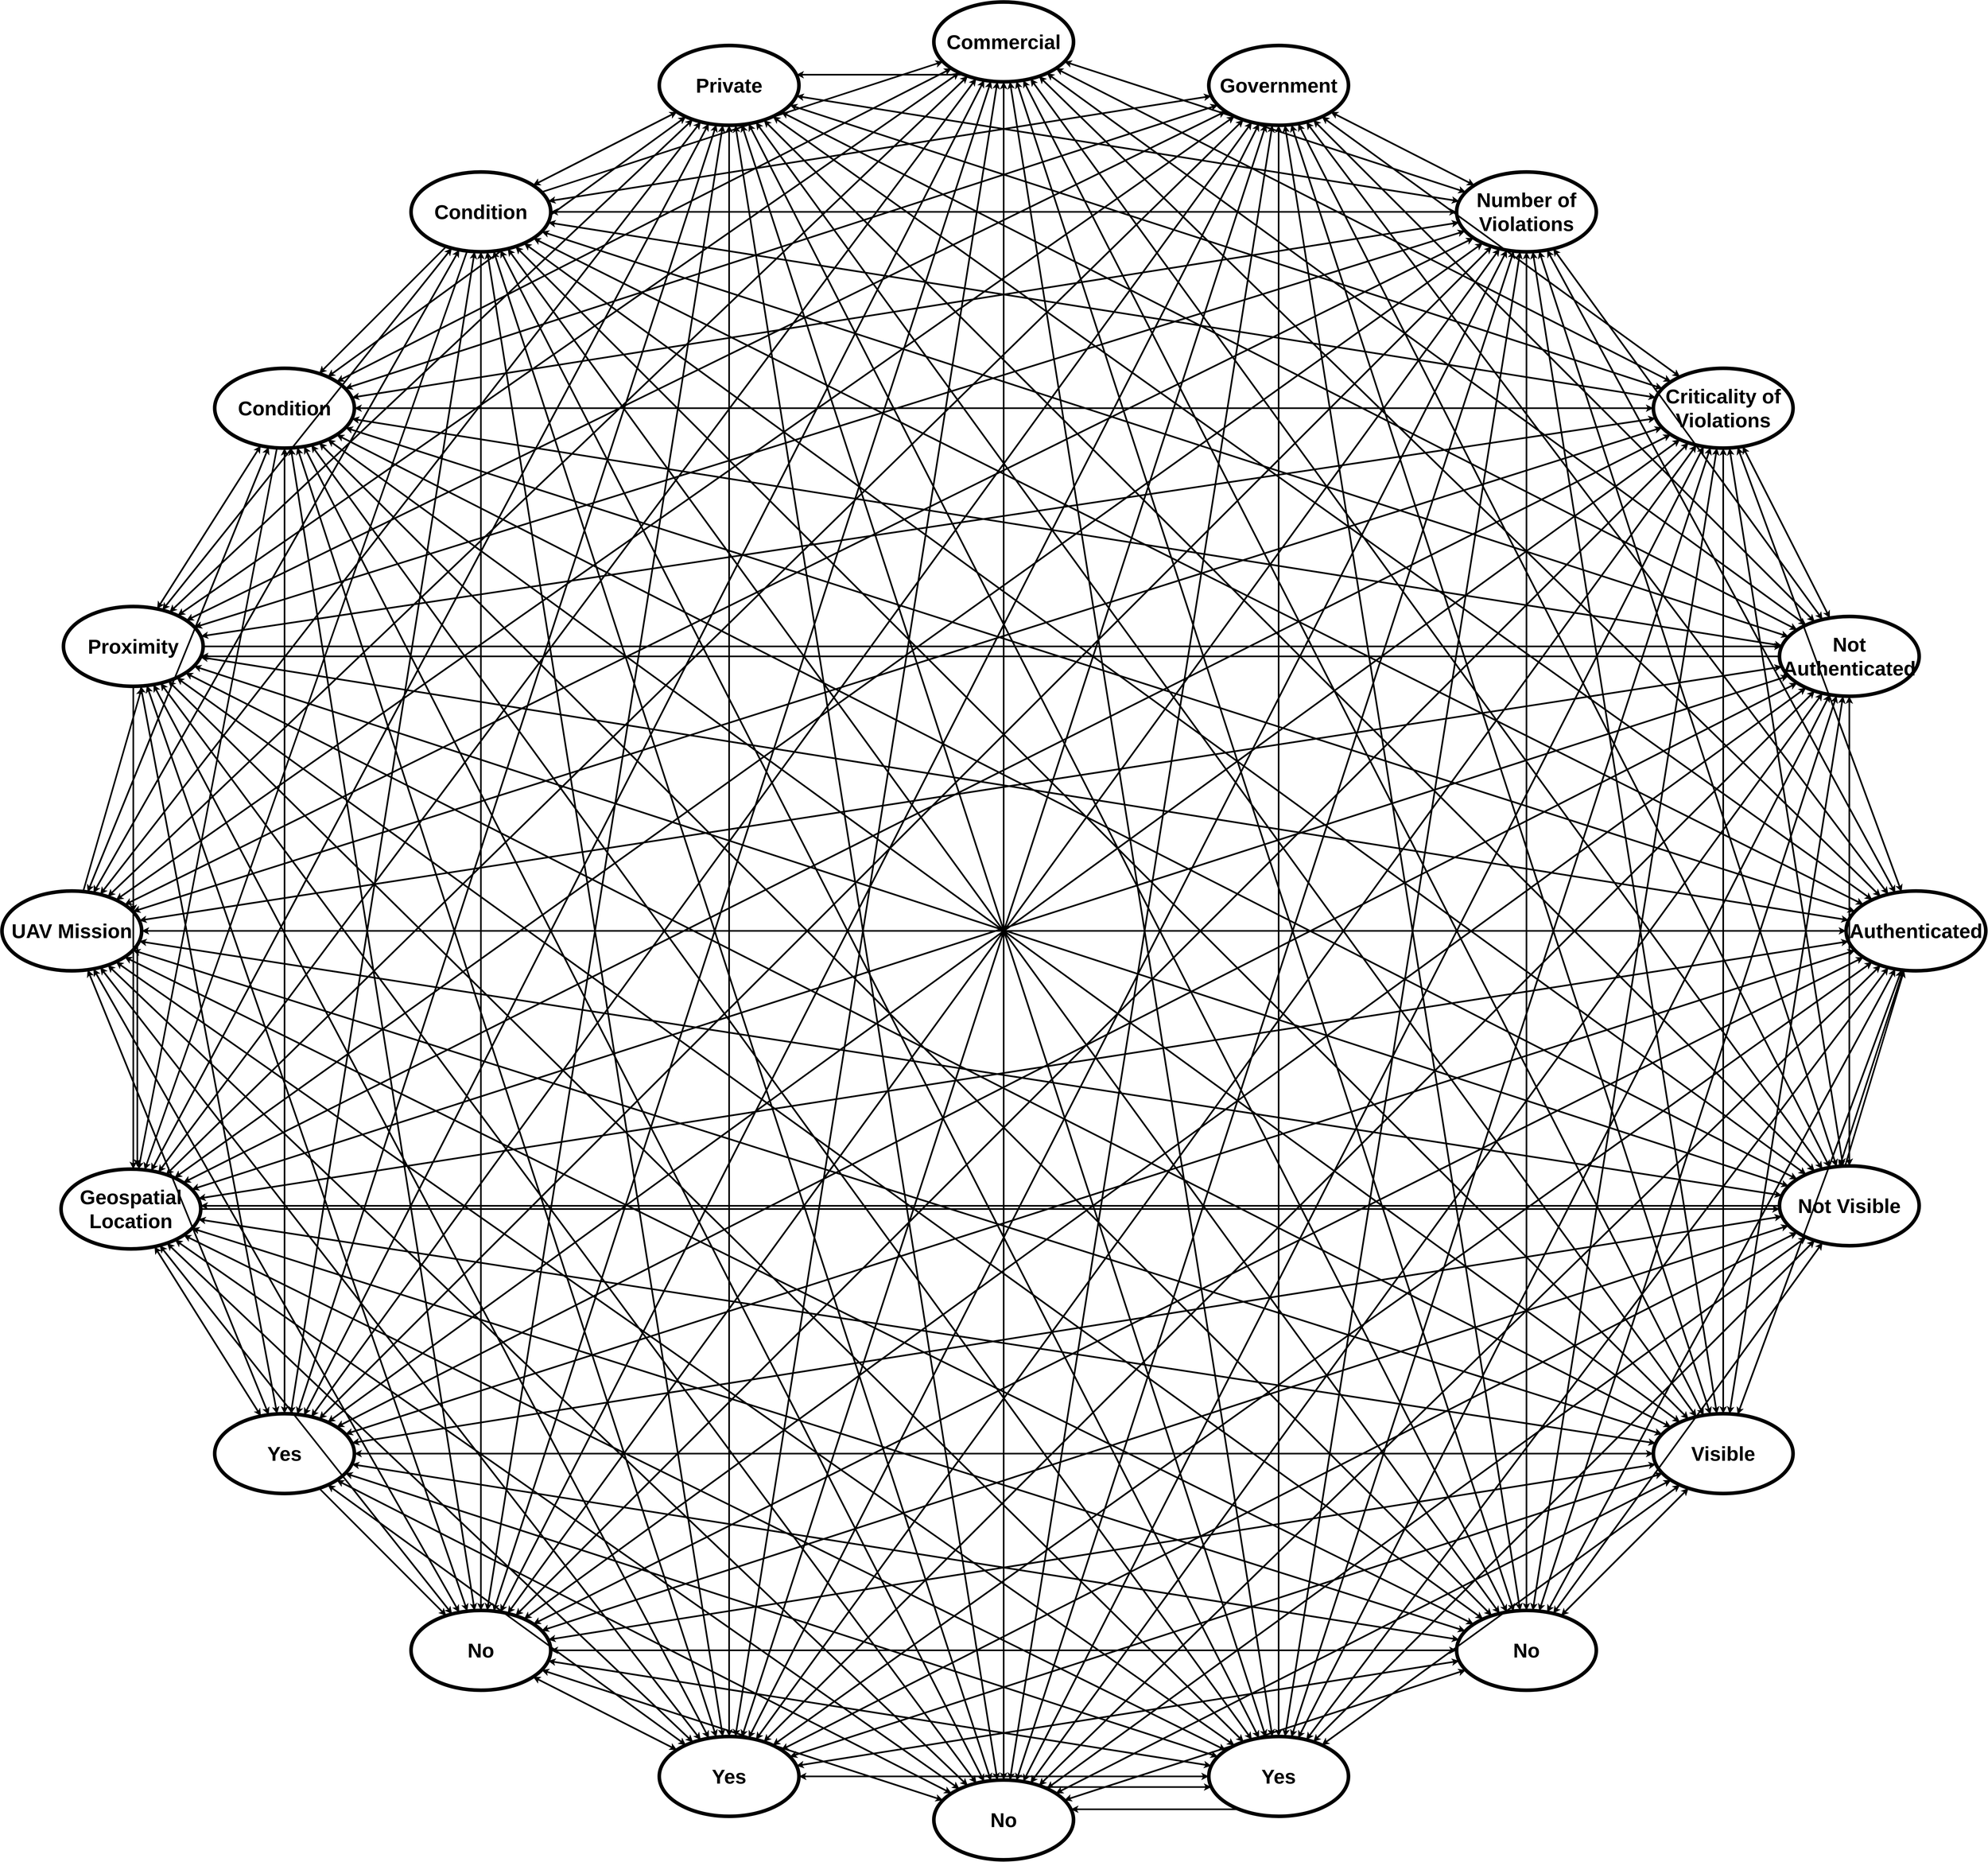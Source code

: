 <mxfile version="24.6.4" type="device">
  <diagram name="Page-1" id="Ev9KHV8LbVD18_9U95kE">
    <mxGraphModel dx="12359" dy="9315" grid="1" gridSize="10" guides="1" tooltips="1" connect="0" arrows="1" fold="1" page="1" pageScale="1" pageWidth="2339" pageHeight="3300" math="0" shadow="0">
      <root>
        <mxCell id="0" />
        <mxCell id="1" parent="0" />
        <mxCell id="xEmapFu_POOf8D5ossAb-47" style="edgeStyle=orthogonalEdgeStyle;rounded=0;orthogonalLoop=1;jettySize=auto;html=1;noEdgeStyle=1;orthogonal=1;strokeWidth=4;fontSize=22;" parent="1" source="eF_WOxwGu_8auV4gQNJt-18" target="eF_WOxwGu_8auV4gQNJt-22" edge="1">
          <mxGeometry relative="1" as="geometry" />
        </mxCell>
        <mxCell id="xEmapFu_POOf8D5ossAb-48" style="edgeStyle=orthogonalEdgeStyle;rounded=0;orthogonalLoop=1;jettySize=auto;html=1;noEdgeStyle=1;orthogonal=1;strokeWidth=4;fontSize=22;" parent="1" source="eF_WOxwGu_8auV4gQNJt-18" target="eF_WOxwGu_8auV4gQNJt-21" edge="1">
          <mxGeometry relative="1" as="geometry" />
        </mxCell>
        <mxCell id="xEmapFu_POOf8D5ossAb-49" style="edgeStyle=orthogonalEdgeStyle;rounded=0;orthogonalLoop=1;jettySize=auto;html=1;noEdgeStyle=1;orthogonal=1;strokeWidth=4;fontSize=22;" parent="1" source="eF_WOxwGu_8auV4gQNJt-18" target="eF_WOxwGu_8auV4gQNJt-24" edge="1">
          <mxGeometry relative="1" as="geometry" />
        </mxCell>
        <mxCell id="xEmapFu_POOf8D5ossAb-50" style="edgeStyle=orthogonalEdgeStyle;rounded=0;orthogonalLoop=1;jettySize=auto;html=1;noEdgeStyle=1;orthogonal=1;strokeWidth=4;fontSize=22;" parent="1" source="eF_WOxwGu_8auV4gQNJt-18" target="eF_WOxwGu_8auV4gQNJt-23" edge="1">
          <mxGeometry relative="1" as="geometry" />
        </mxCell>
        <mxCell id="xEmapFu_POOf8D5ossAb-51" style="edgeStyle=orthogonalEdgeStyle;rounded=0;orthogonalLoop=1;jettySize=auto;html=1;noEdgeStyle=1;orthogonal=1;strokeWidth=4;fontSize=22;" parent="1" source="eF_WOxwGu_8auV4gQNJt-18" target="eF_WOxwGu_8auV4gQNJt-26" edge="1">
          <mxGeometry relative="1" as="geometry" />
        </mxCell>
        <mxCell id="xEmapFu_POOf8D5ossAb-52" style="edgeStyle=orthogonalEdgeStyle;rounded=0;orthogonalLoop=1;jettySize=auto;html=1;noEdgeStyle=1;orthogonal=1;strokeWidth=4;fontSize=22;" parent="1" source="eF_WOxwGu_8auV4gQNJt-18" target="eF_WOxwGu_8auV4gQNJt-25" edge="1">
          <mxGeometry relative="1" as="geometry" />
        </mxCell>
        <mxCell id="xEmapFu_POOf8D5ossAb-53" style="edgeStyle=orthogonalEdgeStyle;rounded=0;orthogonalLoop=1;jettySize=auto;html=1;noEdgeStyle=1;orthogonal=1;strokeWidth=4;fontSize=22;" parent="1" source="eF_WOxwGu_8auV4gQNJt-18" target="eF_WOxwGu_8auV4gQNJt-27" edge="1">
          <mxGeometry relative="1" as="geometry" />
        </mxCell>
        <mxCell id="xEmapFu_POOf8D5ossAb-54" style="edgeStyle=orthogonalEdgeStyle;rounded=0;orthogonalLoop=1;jettySize=auto;html=1;noEdgeStyle=1;orthogonal=1;strokeWidth=4;fontSize=22;" parent="1" source="eF_WOxwGu_8auV4gQNJt-18" target="eF_WOxwGu_8auV4gQNJt-28" edge="1">
          <mxGeometry relative="1" as="geometry" />
        </mxCell>
        <mxCell id="xEmapFu_POOf8D5ossAb-55" style="edgeStyle=orthogonalEdgeStyle;rounded=0;orthogonalLoop=1;jettySize=auto;html=1;noEdgeStyle=1;orthogonal=1;strokeWidth=4;fontSize=22;" parent="1" source="eF_WOxwGu_8auV4gQNJt-18" target="eF_WOxwGu_8auV4gQNJt-30" edge="1">
          <mxGeometry relative="1" as="geometry" />
        </mxCell>
        <mxCell id="xEmapFu_POOf8D5ossAb-56" style="edgeStyle=orthogonalEdgeStyle;rounded=0;orthogonalLoop=1;jettySize=auto;html=1;noEdgeStyle=1;orthogonal=1;strokeWidth=4;fontSize=22;" parent="1" source="eF_WOxwGu_8auV4gQNJt-18" target="eF_WOxwGu_8auV4gQNJt-29" edge="1">
          <mxGeometry relative="1" as="geometry" />
        </mxCell>
        <mxCell id="xEmapFu_POOf8D5ossAb-57" style="edgeStyle=orthogonalEdgeStyle;rounded=0;orthogonalLoop=1;jettySize=auto;html=1;noEdgeStyle=1;orthogonal=1;strokeWidth=4;fontSize=22;" parent="1" source="eF_WOxwGu_8auV4gQNJt-18" target="eF_WOxwGu_8auV4gQNJt-32" edge="1">
          <mxGeometry relative="1" as="geometry" />
        </mxCell>
        <mxCell id="xEmapFu_POOf8D5ossAb-58" style="edgeStyle=orthogonalEdgeStyle;rounded=0;orthogonalLoop=1;jettySize=auto;html=1;noEdgeStyle=1;orthogonal=1;strokeWidth=4;fontSize=22;" parent="1" source="eF_WOxwGu_8auV4gQNJt-18" target="eF_WOxwGu_8auV4gQNJt-31" edge="1">
          <mxGeometry relative="1" as="geometry" />
        </mxCell>
        <mxCell id="xEmapFu_POOf8D5ossAb-59" style="edgeStyle=orthogonalEdgeStyle;rounded=0;orthogonalLoop=1;jettySize=auto;html=1;noEdgeStyle=1;orthogonal=1;strokeWidth=4;fontSize=22;" parent="1" source="eF_WOxwGu_8auV4gQNJt-18" target="eF_WOxwGu_8auV4gQNJt-33" edge="1">
          <mxGeometry relative="1" as="geometry" />
        </mxCell>
        <mxCell id="xEmapFu_POOf8D5ossAb-60" style="edgeStyle=orthogonalEdgeStyle;rounded=0;orthogonalLoop=1;jettySize=auto;html=1;noEdgeStyle=1;orthogonal=1;strokeWidth=4;fontSize=22;" parent="1" source="eF_WOxwGu_8auV4gQNJt-18" target="eF_WOxwGu_8auV4gQNJt-34" edge="1">
          <mxGeometry relative="1" as="geometry" />
        </mxCell>
        <mxCell id="xEmapFu_POOf8D5ossAb-61" style="edgeStyle=orthogonalEdgeStyle;rounded=0;orthogonalLoop=1;jettySize=auto;html=1;noEdgeStyle=1;orthogonal=1;strokeWidth=4;fontSize=22;" parent="1" source="eF_WOxwGu_8auV4gQNJt-18" target="eF_WOxwGu_8auV4gQNJt-35" edge="1">
          <mxGeometry relative="1" as="geometry" />
        </mxCell>
        <mxCell id="xEmapFu_POOf8D5ossAb-62" style="edgeStyle=orthogonalEdgeStyle;rounded=0;orthogonalLoop=1;jettySize=auto;html=1;noEdgeStyle=1;orthogonal=1;strokeWidth=4;fontSize=22;" parent="1" source="eF_WOxwGu_8auV4gQNJt-18" target="eF_WOxwGu_8auV4gQNJt-36" edge="1">
          <mxGeometry relative="1" as="geometry" />
        </mxCell>
        <mxCell id="xEmapFu_POOf8D5ossAb-63" style="edgeStyle=orthogonalEdgeStyle;rounded=0;orthogonalLoop=1;jettySize=auto;html=1;noEdgeStyle=1;orthogonal=1;strokeWidth=4;fontSize=22;" parent="1" source="eF_WOxwGu_8auV4gQNJt-19" target="eF_WOxwGu_8auV4gQNJt-37" edge="1">
          <mxGeometry relative="1" as="geometry" />
        </mxCell>
        <mxCell id="eF_WOxwGu_8auV4gQNJt-18" value="Commercial" style="ellipse;whiteSpace=wrap;html=1;strokeWidth=9;fontSize=50;fontStyle=1" parent="1" vertex="1">
          <mxGeometry x="951" y="-290" width="350" height="200" as="geometry" />
        </mxCell>
        <mxCell id="xEmapFu_POOf8D5ossAb-64" style="edgeStyle=orthogonalEdgeStyle;rounded=0;orthogonalLoop=1;jettySize=auto;html=1;noEdgeStyle=1;orthogonal=1;strokeWidth=4;fontSize=22;" parent="1" source="eF_WOxwGu_8auV4gQNJt-19" target="eF_WOxwGu_8auV4gQNJt-22" edge="1">
          <mxGeometry relative="1" as="geometry" />
        </mxCell>
        <mxCell id="xEmapFu_POOf8D5ossAb-65" style="edgeStyle=orthogonalEdgeStyle;rounded=0;orthogonalLoop=1;jettySize=auto;html=1;noEdgeStyle=1;orthogonal=1;strokeWidth=4;fontSize=22;" parent="1" source="eF_WOxwGu_8auV4gQNJt-19" target="eF_WOxwGu_8auV4gQNJt-21" edge="1">
          <mxGeometry relative="1" as="geometry" />
        </mxCell>
        <mxCell id="xEmapFu_POOf8D5ossAb-66" style="edgeStyle=orthogonalEdgeStyle;rounded=0;orthogonalLoop=1;jettySize=auto;html=1;noEdgeStyle=1;orthogonal=1;strokeWidth=4;fontSize=22;" parent="1" source="eF_WOxwGu_8auV4gQNJt-19" target="eF_WOxwGu_8auV4gQNJt-24" edge="1">
          <mxGeometry relative="1" as="geometry" />
        </mxCell>
        <mxCell id="xEmapFu_POOf8D5ossAb-67" style="edgeStyle=orthogonalEdgeStyle;rounded=0;orthogonalLoop=1;jettySize=auto;html=1;noEdgeStyle=1;orthogonal=1;strokeWidth=4;fontSize=22;" parent="1" source="eF_WOxwGu_8auV4gQNJt-19" target="eF_WOxwGu_8auV4gQNJt-23" edge="1">
          <mxGeometry relative="1" as="geometry" />
        </mxCell>
        <mxCell id="xEmapFu_POOf8D5ossAb-68" style="edgeStyle=orthogonalEdgeStyle;rounded=0;orthogonalLoop=1;jettySize=auto;html=1;noEdgeStyle=1;orthogonal=1;strokeWidth=4;fontSize=22;" parent="1" source="eF_WOxwGu_8auV4gQNJt-19" target="eF_WOxwGu_8auV4gQNJt-26" edge="1">
          <mxGeometry relative="1" as="geometry" />
        </mxCell>
        <mxCell id="xEmapFu_POOf8D5ossAb-69" style="edgeStyle=orthogonalEdgeStyle;rounded=0;orthogonalLoop=1;jettySize=auto;html=1;noEdgeStyle=1;orthogonal=1;strokeWidth=4;fontSize=22;" parent="1" source="eF_WOxwGu_8auV4gQNJt-19" target="eF_WOxwGu_8auV4gQNJt-25" edge="1">
          <mxGeometry relative="1" as="geometry" />
        </mxCell>
        <mxCell id="xEmapFu_POOf8D5ossAb-70" style="edgeStyle=orthogonalEdgeStyle;rounded=0;orthogonalLoop=1;jettySize=auto;html=1;noEdgeStyle=1;orthogonal=1;strokeWidth=4;fontSize=22;" parent="1" source="eF_WOxwGu_8auV4gQNJt-19" target="eF_WOxwGu_8auV4gQNJt-27" edge="1">
          <mxGeometry relative="1" as="geometry" />
        </mxCell>
        <mxCell id="xEmapFu_POOf8D5ossAb-71" style="edgeStyle=orthogonalEdgeStyle;rounded=0;orthogonalLoop=1;jettySize=auto;html=1;noEdgeStyle=1;orthogonal=1;strokeWidth=4;fontSize=22;" parent="1" source="eF_WOxwGu_8auV4gQNJt-19" target="eF_WOxwGu_8auV4gQNJt-28" edge="1">
          <mxGeometry relative="1" as="geometry" />
        </mxCell>
        <mxCell id="xEmapFu_POOf8D5ossAb-72" style="edgeStyle=orthogonalEdgeStyle;rounded=0;orthogonalLoop=1;jettySize=auto;html=1;noEdgeStyle=1;orthogonal=1;strokeWidth=4;fontSize=22;" parent="1" source="eF_WOxwGu_8auV4gQNJt-19" target="eF_WOxwGu_8auV4gQNJt-30" edge="1">
          <mxGeometry relative="1" as="geometry" />
        </mxCell>
        <mxCell id="xEmapFu_POOf8D5ossAb-73" style="edgeStyle=orthogonalEdgeStyle;rounded=0;orthogonalLoop=1;jettySize=auto;html=1;noEdgeStyle=1;orthogonal=1;strokeWidth=4;fontSize=22;" parent="1" source="eF_WOxwGu_8auV4gQNJt-19" target="eF_WOxwGu_8auV4gQNJt-29" edge="1">
          <mxGeometry relative="1" as="geometry" />
        </mxCell>
        <mxCell id="xEmapFu_POOf8D5ossAb-74" style="edgeStyle=orthogonalEdgeStyle;rounded=0;orthogonalLoop=1;jettySize=auto;html=1;noEdgeStyle=1;orthogonal=1;strokeWidth=4;fontSize=22;" parent="1" source="eF_WOxwGu_8auV4gQNJt-19" target="eF_WOxwGu_8auV4gQNJt-32" edge="1">
          <mxGeometry relative="1" as="geometry" />
        </mxCell>
        <mxCell id="xEmapFu_POOf8D5ossAb-77" style="edgeStyle=orthogonalEdgeStyle;rounded=0;orthogonalLoop=1;jettySize=auto;html=1;noEdgeStyle=1;orthogonal=1;strokeWidth=4;fontSize=22;" parent="1" source="eF_WOxwGu_8auV4gQNJt-19" target="eF_WOxwGu_8auV4gQNJt-31" edge="1">
          <mxGeometry relative="1" as="geometry" />
        </mxCell>
        <mxCell id="xEmapFu_POOf8D5ossAb-78" style="edgeStyle=orthogonalEdgeStyle;rounded=0;orthogonalLoop=1;jettySize=auto;html=1;noEdgeStyle=1;orthogonal=1;strokeWidth=4;fontSize=22;" parent="1" source="eF_WOxwGu_8auV4gQNJt-19" target="eF_WOxwGu_8auV4gQNJt-33" edge="1">
          <mxGeometry relative="1" as="geometry" />
        </mxCell>
        <mxCell id="xEmapFu_POOf8D5ossAb-79" style="edgeStyle=orthogonalEdgeStyle;rounded=0;orthogonalLoop=1;jettySize=auto;html=1;noEdgeStyle=1;orthogonal=1;strokeWidth=4;fontSize=22;" parent="1" source="eF_WOxwGu_8auV4gQNJt-19" target="eF_WOxwGu_8auV4gQNJt-34" edge="1">
          <mxGeometry relative="1" as="geometry" />
        </mxCell>
        <mxCell id="xEmapFu_POOf8D5ossAb-80" style="edgeStyle=orthogonalEdgeStyle;rounded=0;orthogonalLoop=1;jettySize=auto;html=1;noEdgeStyle=1;orthogonal=1;strokeWidth=4;fontSize=22;" parent="1" source="eF_WOxwGu_8auV4gQNJt-19" target="eF_WOxwGu_8auV4gQNJt-35" edge="1">
          <mxGeometry relative="1" as="geometry" />
        </mxCell>
        <mxCell id="xEmapFu_POOf8D5ossAb-81" style="edgeStyle=orthogonalEdgeStyle;rounded=0;orthogonalLoop=1;jettySize=auto;html=1;noEdgeStyle=1;orthogonal=1;strokeWidth=4;fontSize=22;" parent="1" source="eF_WOxwGu_8auV4gQNJt-19" target="eF_WOxwGu_8auV4gQNJt-36" edge="1">
          <mxGeometry relative="1" as="geometry" />
        </mxCell>
        <mxCell id="xEmapFu_POOf8D5ossAb-82" style="edgeStyle=orthogonalEdgeStyle;rounded=0;orthogonalLoop=1;jettySize=auto;html=1;noEdgeStyle=1;orthogonal=1;strokeWidth=4;fontSize=22;" parent="1" source="eF_WOxwGu_8auV4gQNJt-19" target="eF_WOxwGu_8auV4gQNJt-37" edge="1">
          <mxGeometry relative="1" as="geometry" />
        </mxCell>
        <mxCell id="xEmapFu_POOf8D5ossAb-83" style="edgeStyle=orthogonalEdgeStyle;rounded=0;orthogonalLoop=1;jettySize=auto;html=1;noEdgeStyle=1;orthogonal=1;strokeWidth=4;fontSize=22;" parent="1" source="eF_WOxwGu_8auV4gQNJt-20" target="eF_WOxwGu_8auV4gQNJt-22" edge="1">
          <mxGeometry relative="1" as="geometry" />
        </mxCell>
        <mxCell id="xEmapFu_POOf8D5ossAb-84" style="edgeStyle=orthogonalEdgeStyle;rounded=0;orthogonalLoop=1;jettySize=auto;html=1;noEdgeStyle=1;orthogonal=1;strokeWidth=4;fontSize=22;" parent="1" source="eF_WOxwGu_8auV4gQNJt-20" target="eF_WOxwGu_8auV4gQNJt-21" edge="1">
          <mxGeometry relative="1" as="geometry" />
        </mxCell>
        <mxCell id="xEmapFu_POOf8D5ossAb-85" style="edgeStyle=orthogonalEdgeStyle;rounded=0;orthogonalLoop=1;jettySize=auto;html=1;noEdgeStyle=1;orthogonal=1;strokeWidth=4;fontSize=22;" parent="1" source="eF_WOxwGu_8auV4gQNJt-20" target="eF_WOxwGu_8auV4gQNJt-24" edge="1">
          <mxGeometry relative="1" as="geometry" />
        </mxCell>
        <mxCell id="xEmapFu_POOf8D5ossAb-86" style="edgeStyle=orthogonalEdgeStyle;rounded=0;orthogonalLoop=1;jettySize=auto;html=1;noEdgeStyle=1;orthogonal=1;strokeWidth=4;fontSize=22;" parent="1" source="eF_WOxwGu_8auV4gQNJt-20" target="eF_WOxwGu_8auV4gQNJt-23" edge="1">
          <mxGeometry relative="1" as="geometry" />
        </mxCell>
        <mxCell id="xEmapFu_POOf8D5ossAb-87" style="edgeStyle=orthogonalEdgeStyle;rounded=0;orthogonalLoop=1;jettySize=auto;html=1;noEdgeStyle=1;orthogonal=1;strokeWidth=4;fontSize=22;" parent="1" source="eF_WOxwGu_8auV4gQNJt-20" target="eF_WOxwGu_8auV4gQNJt-26" edge="1">
          <mxGeometry relative="1" as="geometry" />
        </mxCell>
        <mxCell id="xEmapFu_POOf8D5ossAb-88" style="edgeStyle=orthogonalEdgeStyle;rounded=0;orthogonalLoop=1;jettySize=auto;html=1;noEdgeStyle=1;orthogonal=1;strokeWidth=4;fontSize=22;" parent="1" source="eF_WOxwGu_8auV4gQNJt-20" target="eF_WOxwGu_8auV4gQNJt-25" edge="1">
          <mxGeometry relative="1" as="geometry" />
        </mxCell>
        <mxCell id="xEmapFu_POOf8D5ossAb-89" style="edgeStyle=orthogonalEdgeStyle;rounded=0;orthogonalLoop=1;jettySize=auto;html=1;noEdgeStyle=1;orthogonal=1;strokeWidth=4;fontSize=22;" parent="1" source="eF_WOxwGu_8auV4gQNJt-20" target="eF_WOxwGu_8auV4gQNJt-27" edge="1">
          <mxGeometry relative="1" as="geometry" />
        </mxCell>
        <mxCell id="xEmapFu_POOf8D5ossAb-90" style="edgeStyle=orthogonalEdgeStyle;rounded=0;orthogonalLoop=1;jettySize=auto;html=1;noEdgeStyle=1;orthogonal=1;strokeWidth=4;fontSize=22;" parent="1" source="eF_WOxwGu_8auV4gQNJt-20" target="eF_WOxwGu_8auV4gQNJt-28" edge="1">
          <mxGeometry relative="1" as="geometry" />
        </mxCell>
        <mxCell id="xEmapFu_POOf8D5ossAb-91" style="edgeStyle=orthogonalEdgeStyle;rounded=0;orthogonalLoop=1;jettySize=auto;html=1;noEdgeStyle=1;orthogonal=1;strokeWidth=4;fontSize=22;" parent="1" source="eF_WOxwGu_8auV4gQNJt-20" target="eF_WOxwGu_8auV4gQNJt-30" edge="1">
          <mxGeometry relative="1" as="geometry" />
        </mxCell>
        <mxCell id="xEmapFu_POOf8D5ossAb-92" style="edgeStyle=orthogonalEdgeStyle;rounded=0;orthogonalLoop=1;jettySize=auto;html=1;noEdgeStyle=1;orthogonal=1;strokeWidth=4;fontSize=22;" parent="1" source="eF_WOxwGu_8auV4gQNJt-20" target="eF_WOxwGu_8auV4gQNJt-29" edge="1">
          <mxGeometry relative="1" as="geometry" />
        </mxCell>
        <mxCell id="xEmapFu_POOf8D5ossAb-93" style="edgeStyle=orthogonalEdgeStyle;rounded=0;orthogonalLoop=1;jettySize=auto;html=1;noEdgeStyle=1;orthogonal=1;strokeWidth=4;fontSize=22;" parent="1" source="eF_WOxwGu_8auV4gQNJt-20" target="eF_WOxwGu_8auV4gQNJt-32" edge="1">
          <mxGeometry relative="1" as="geometry" />
        </mxCell>
        <mxCell id="xEmapFu_POOf8D5ossAb-94" style="edgeStyle=orthogonalEdgeStyle;rounded=0;orthogonalLoop=1;jettySize=auto;html=1;noEdgeStyle=1;orthogonal=1;strokeWidth=4;fontSize=22;" parent="1" source="eF_WOxwGu_8auV4gQNJt-20" target="eF_WOxwGu_8auV4gQNJt-31" edge="1">
          <mxGeometry relative="1" as="geometry" />
        </mxCell>
        <mxCell id="xEmapFu_POOf8D5ossAb-95" style="edgeStyle=orthogonalEdgeStyle;rounded=0;orthogonalLoop=1;jettySize=auto;html=1;noEdgeStyle=1;orthogonal=1;strokeWidth=4;fontSize=22;" parent="1" source="eF_WOxwGu_8auV4gQNJt-20" target="eF_WOxwGu_8auV4gQNJt-33" edge="1">
          <mxGeometry relative="1" as="geometry" />
        </mxCell>
        <mxCell id="xEmapFu_POOf8D5ossAb-96" style="edgeStyle=orthogonalEdgeStyle;rounded=0;orthogonalLoop=1;jettySize=auto;html=1;noEdgeStyle=1;orthogonal=1;strokeWidth=4;fontSize=22;" parent="1" source="eF_WOxwGu_8auV4gQNJt-20" target="eF_WOxwGu_8auV4gQNJt-34" edge="1">
          <mxGeometry relative="1" as="geometry" />
        </mxCell>
        <mxCell id="xEmapFu_POOf8D5ossAb-97" style="edgeStyle=orthogonalEdgeStyle;rounded=0;orthogonalLoop=1;jettySize=auto;html=1;noEdgeStyle=1;orthogonal=1;strokeWidth=4;fontSize=22;" parent="1" source="eF_WOxwGu_8auV4gQNJt-20" target="eF_WOxwGu_8auV4gQNJt-35" edge="1">
          <mxGeometry relative="1" as="geometry" />
        </mxCell>
        <mxCell id="xEmapFu_POOf8D5ossAb-98" style="edgeStyle=orthogonalEdgeStyle;rounded=0;orthogonalLoop=1;jettySize=auto;html=1;noEdgeStyle=1;orthogonal=1;strokeWidth=4;fontSize=22;" parent="1" source="eF_WOxwGu_8auV4gQNJt-20" target="eF_WOxwGu_8auV4gQNJt-36" edge="1">
          <mxGeometry relative="1" as="geometry" />
        </mxCell>
        <mxCell id="xEmapFu_POOf8D5ossAb-99" style="edgeStyle=orthogonalEdgeStyle;rounded=0;orthogonalLoop=1;jettySize=auto;html=1;noEdgeStyle=1;orthogonal=1;strokeWidth=4;fontSize=22;" parent="1" source="eF_WOxwGu_8auV4gQNJt-20" target="eF_WOxwGu_8auV4gQNJt-37" edge="1">
          <mxGeometry relative="1" as="geometry" />
        </mxCell>
        <mxCell id="eF_WOxwGu_8auV4gQNJt-20" value="Government" style="ellipse;whiteSpace=wrap;html=1;strokeWidth=9;fontSize=50;fontStyle=1" parent="1" vertex="1">
          <mxGeometry x="1640" y="-181" width="350" height="200" as="geometry" />
        </mxCell>
        <mxCell id="xEmapFu_POOf8D5ossAb-119" style="edgeStyle=orthogonalEdgeStyle;rounded=0;orthogonalLoop=1;jettySize=auto;html=1;noEdgeStyle=1;orthogonal=1;strokeWidth=4;fontSize=22;" parent="1" source="eF_WOxwGu_8auV4gQNJt-21" target="eF_WOxwGu_8auV4gQNJt-18" edge="1">
          <mxGeometry relative="1" as="geometry" />
        </mxCell>
        <mxCell id="xEmapFu_POOf8D5ossAb-120" style="edgeStyle=orthogonalEdgeStyle;rounded=0;orthogonalLoop=1;jettySize=auto;html=1;noEdgeStyle=1;orthogonal=1;strokeWidth=4;fontSize=22;" parent="1" source="eF_WOxwGu_8auV4gQNJt-21" target="eF_WOxwGu_8auV4gQNJt-19" edge="1">
          <mxGeometry relative="1" as="geometry" />
        </mxCell>
        <mxCell id="xEmapFu_POOf8D5ossAb-121" style="edgeStyle=orthogonalEdgeStyle;rounded=0;orthogonalLoop=1;jettySize=auto;html=1;noEdgeStyle=1;orthogonal=1;strokeWidth=4;fontSize=22;" parent="1" source="eF_WOxwGu_8auV4gQNJt-21" target="eF_WOxwGu_8auV4gQNJt-20" edge="1">
          <mxGeometry relative="1" as="geometry" />
        </mxCell>
        <mxCell id="xEmapFu_POOf8D5ossAb-122" style="edgeStyle=orthogonalEdgeStyle;rounded=0;orthogonalLoop=1;jettySize=auto;html=1;noEdgeStyle=1;orthogonal=1;strokeWidth=4;fontSize=22;" parent="1" source="eF_WOxwGu_8auV4gQNJt-21" target="eF_WOxwGu_8auV4gQNJt-24" edge="1">
          <mxGeometry relative="1" as="geometry" />
        </mxCell>
        <mxCell id="xEmapFu_POOf8D5ossAb-123" style="edgeStyle=orthogonalEdgeStyle;rounded=0;orthogonalLoop=1;jettySize=auto;html=1;noEdgeStyle=1;orthogonal=1;strokeWidth=4;fontSize=22;" parent="1" source="eF_WOxwGu_8auV4gQNJt-21" target="eF_WOxwGu_8auV4gQNJt-23" edge="1">
          <mxGeometry relative="1" as="geometry" />
        </mxCell>
        <mxCell id="xEmapFu_POOf8D5ossAb-124" style="edgeStyle=orthogonalEdgeStyle;rounded=0;orthogonalLoop=1;jettySize=auto;html=1;noEdgeStyle=1;orthogonal=1;strokeWidth=4;fontSize=22;" parent="1" source="eF_WOxwGu_8auV4gQNJt-21" target="eF_WOxwGu_8auV4gQNJt-26" edge="1">
          <mxGeometry relative="1" as="geometry" />
        </mxCell>
        <mxCell id="xEmapFu_POOf8D5ossAb-125" style="edgeStyle=orthogonalEdgeStyle;rounded=0;orthogonalLoop=1;jettySize=auto;html=1;noEdgeStyle=1;orthogonal=1;strokeWidth=4;fontSize=22;" parent="1" source="eF_WOxwGu_8auV4gQNJt-21" target="eF_WOxwGu_8auV4gQNJt-25" edge="1">
          <mxGeometry relative="1" as="geometry" />
        </mxCell>
        <mxCell id="xEmapFu_POOf8D5ossAb-126" style="edgeStyle=orthogonalEdgeStyle;rounded=0;orthogonalLoop=1;jettySize=auto;html=1;noEdgeStyle=1;orthogonal=1;strokeWidth=4;fontSize=22;" parent="1" source="eF_WOxwGu_8auV4gQNJt-21" target="eF_WOxwGu_8auV4gQNJt-27" edge="1">
          <mxGeometry relative="1" as="geometry" />
        </mxCell>
        <mxCell id="xEmapFu_POOf8D5ossAb-127" style="edgeStyle=orthogonalEdgeStyle;rounded=0;orthogonalLoop=1;jettySize=auto;html=1;noEdgeStyle=1;orthogonal=1;strokeWidth=4;fontSize=22;" parent="1" source="eF_WOxwGu_8auV4gQNJt-21" target="eF_WOxwGu_8auV4gQNJt-28" edge="1">
          <mxGeometry relative="1" as="geometry" />
        </mxCell>
        <mxCell id="xEmapFu_POOf8D5ossAb-128" style="edgeStyle=orthogonalEdgeStyle;rounded=0;orthogonalLoop=1;jettySize=auto;html=1;noEdgeStyle=1;orthogonal=1;strokeWidth=4;fontSize=22;" parent="1" source="eF_WOxwGu_8auV4gQNJt-21" target="eF_WOxwGu_8auV4gQNJt-30" edge="1">
          <mxGeometry relative="1" as="geometry" />
        </mxCell>
        <mxCell id="xEmapFu_POOf8D5ossAb-129" style="edgeStyle=orthogonalEdgeStyle;rounded=0;orthogonalLoop=1;jettySize=auto;html=1;noEdgeStyle=1;orthogonal=1;strokeWidth=4;fontSize=22;" parent="1" source="eF_WOxwGu_8auV4gQNJt-21" target="eF_WOxwGu_8auV4gQNJt-29" edge="1">
          <mxGeometry relative="1" as="geometry" />
        </mxCell>
        <mxCell id="xEmapFu_POOf8D5ossAb-130" style="edgeStyle=orthogonalEdgeStyle;rounded=0;orthogonalLoop=1;jettySize=auto;html=1;noEdgeStyle=1;orthogonal=1;strokeWidth=4;fontSize=22;" parent="1" source="eF_WOxwGu_8auV4gQNJt-21" target="eF_WOxwGu_8auV4gQNJt-32" edge="1">
          <mxGeometry relative="1" as="geometry" />
        </mxCell>
        <mxCell id="xEmapFu_POOf8D5ossAb-131" style="edgeStyle=orthogonalEdgeStyle;rounded=0;orthogonalLoop=1;jettySize=auto;html=1;noEdgeStyle=1;orthogonal=1;strokeWidth=4;fontSize=22;" parent="1" source="eF_WOxwGu_8auV4gQNJt-21" target="eF_WOxwGu_8auV4gQNJt-31" edge="1">
          <mxGeometry relative="1" as="geometry" />
        </mxCell>
        <mxCell id="xEmapFu_POOf8D5ossAb-132" style="edgeStyle=orthogonalEdgeStyle;rounded=0;orthogonalLoop=1;jettySize=auto;html=1;noEdgeStyle=1;orthogonal=1;strokeWidth=4;fontSize=22;" parent="1" source="eF_WOxwGu_8auV4gQNJt-21" target="eF_WOxwGu_8auV4gQNJt-33" edge="1">
          <mxGeometry relative="1" as="geometry" />
        </mxCell>
        <mxCell id="xEmapFu_POOf8D5ossAb-133" style="edgeStyle=orthogonalEdgeStyle;rounded=0;orthogonalLoop=1;jettySize=auto;html=1;noEdgeStyle=1;orthogonal=1;strokeWidth=4;fontSize=22;" parent="1" source="eF_WOxwGu_8auV4gQNJt-21" target="eF_WOxwGu_8auV4gQNJt-34" edge="1">
          <mxGeometry relative="1" as="geometry" />
        </mxCell>
        <mxCell id="xEmapFu_POOf8D5ossAb-134" style="edgeStyle=orthogonalEdgeStyle;rounded=0;orthogonalLoop=1;jettySize=auto;html=1;noEdgeStyle=1;orthogonal=1;strokeWidth=4;fontSize=22;" parent="1" source="eF_WOxwGu_8auV4gQNJt-21" target="eF_WOxwGu_8auV4gQNJt-35" edge="1">
          <mxGeometry relative="1" as="geometry" />
        </mxCell>
        <mxCell id="xEmapFu_POOf8D5ossAb-135" style="edgeStyle=orthogonalEdgeStyle;rounded=0;orthogonalLoop=1;jettySize=auto;html=1;noEdgeStyle=1;orthogonal=1;strokeWidth=4;fontSize=22;" parent="1" source="eF_WOxwGu_8auV4gQNJt-21" target="eF_WOxwGu_8auV4gQNJt-36" edge="1">
          <mxGeometry relative="1" as="geometry" />
        </mxCell>
        <mxCell id="xEmapFu_POOf8D5ossAb-136" style="edgeStyle=orthogonalEdgeStyle;rounded=0;orthogonalLoop=1;jettySize=auto;html=1;noEdgeStyle=1;orthogonal=1;strokeWidth=4;fontSize=22;" parent="1" source="eF_WOxwGu_8auV4gQNJt-21" target="eF_WOxwGu_8auV4gQNJt-37" edge="1">
          <mxGeometry relative="1" as="geometry" />
        </mxCell>
        <mxCell id="eF_WOxwGu_8auV4gQNJt-21" value="Number of Violations" style="ellipse;whiteSpace=wrap;html=1;strokeWidth=9;fontSize=50;fontStyle=1" parent="1" vertex="1">
          <mxGeometry x="2261" y="136" width="350" height="200" as="geometry" />
        </mxCell>
        <mxCell id="xEmapFu_POOf8D5ossAb-100" style="edgeStyle=orthogonalEdgeStyle;rounded=0;orthogonalLoop=1;jettySize=auto;html=1;noEdgeStyle=1;orthogonal=1;strokeWidth=4;fontSize=22;" parent="1" source="eF_WOxwGu_8auV4gQNJt-22" target="eF_WOxwGu_8auV4gQNJt-18" edge="1">
          <mxGeometry relative="1" as="geometry" />
        </mxCell>
        <mxCell id="xEmapFu_POOf8D5ossAb-101" style="edgeStyle=orthogonalEdgeStyle;rounded=0;orthogonalLoop=1;jettySize=auto;html=1;noEdgeStyle=1;orthogonal=1;strokeWidth=4;fontSize=22;" parent="1" source="eF_WOxwGu_8auV4gQNJt-22" target="eF_WOxwGu_8auV4gQNJt-19" edge="1">
          <mxGeometry relative="1" as="geometry" />
        </mxCell>
        <mxCell id="xEmapFu_POOf8D5ossAb-102" style="edgeStyle=orthogonalEdgeStyle;rounded=0;orthogonalLoop=1;jettySize=auto;html=1;noEdgeStyle=1;orthogonal=1;strokeWidth=4;fontSize=22;" parent="1" source="eF_WOxwGu_8auV4gQNJt-22" target="eF_WOxwGu_8auV4gQNJt-20" edge="1">
          <mxGeometry relative="1" as="geometry" />
        </mxCell>
        <mxCell id="xEmapFu_POOf8D5ossAb-104" style="edgeStyle=orthogonalEdgeStyle;rounded=0;orthogonalLoop=1;jettySize=auto;html=1;noEdgeStyle=1;orthogonal=1;strokeWidth=4;fontSize=22;" parent="1" source="eF_WOxwGu_8auV4gQNJt-22" target="eF_WOxwGu_8auV4gQNJt-24" edge="1">
          <mxGeometry relative="1" as="geometry" />
        </mxCell>
        <mxCell id="xEmapFu_POOf8D5ossAb-105" style="edgeStyle=orthogonalEdgeStyle;rounded=0;orthogonalLoop=1;jettySize=auto;html=1;noEdgeStyle=1;orthogonal=1;strokeWidth=4;fontSize=22;" parent="1" source="eF_WOxwGu_8auV4gQNJt-22" target="eF_WOxwGu_8auV4gQNJt-23" edge="1">
          <mxGeometry relative="1" as="geometry" />
        </mxCell>
        <mxCell id="xEmapFu_POOf8D5ossAb-106" style="edgeStyle=orthogonalEdgeStyle;rounded=0;orthogonalLoop=1;jettySize=auto;html=1;noEdgeStyle=1;orthogonal=1;strokeWidth=4;fontSize=22;" parent="1" source="eF_WOxwGu_8auV4gQNJt-22" target="eF_WOxwGu_8auV4gQNJt-26" edge="1">
          <mxGeometry relative="1" as="geometry" />
        </mxCell>
        <mxCell id="xEmapFu_POOf8D5ossAb-107" style="edgeStyle=orthogonalEdgeStyle;rounded=0;orthogonalLoop=1;jettySize=auto;html=1;noEdgeStyle=1;orthogonal=1;strokeWidth=4;fontSize=22;" parent="1" source="eF_WOxwGu_8auV4gQNJt-22" target="eF_WOxwGu_8auV4gQNJt-25" edge="1">
          <mxGeometry relative="1" as="geometry" />
        </mxCell>
        <mxCell id="xEmapFu_POOf8D5ossAb-108" style="edgeStyle=orthogonalEdgeStyle;rounded=0;orthogonalLoop=1;jettySize=auto;html=1;noEdgeStyle=1;orthogonal=1;strokeWidth=4;fontSize=22;" parent="1" source="eF_WOxwGu_8auV4gQNJt-22" target="eF_WOxwGu_8auV4gQNJt-27" edge="1">
          <mxGeometry relative="1" as="geometry" />
        </mxCell>
        <mxCell id="xEmapFu_POOf8D5ossAb-109" style="edgeStyle=orthogonalEdgeStyle;rounded=0;orthogonalLoop=1;jettySize=auto;html=1;noEdgeStyle=1;orthogonal=1;strokeWidth=4;fontSize=22;" parent="1" source="eF_WOxwGu_8auV4gQNJt-22" target="eF_WOxwGu_8auV4gQNJt-28" edge="1">
          <mxGeometry relative="1" as="geometry" />
        </mxCell>
        <mxCell id="xEmapFu_POOf8D5ossAb-110" style="edgeStyle=orthogonalEdgeStyle;rounded=0;orthogonalLoop=1;jettySize=auto;html=1;noEdgeStyle=1;orthogonal=1;strokeWidth=4;fontSize=22;" parent="1" source="eF_WOxwGu_8auV4gQNJt-22" target="eF_WOxwGu_8auV4gQNJt-30" edge="1">
          <mxGeometry relative="1" as="geometry" />
        </mxCell>
        <mxCell id="xEmapFu_POOf8D5ossAb-111" style="edgeStyle=orthogonalEdgeStyle;rounded=0;orthogonalLoop=1;jettySize=auto;html=1;noEdgeStyle=1;orthogonal=1;strokeWidth=4;fontSize=22;" parent="1" source="eF_WOxwGu_8auV4gQNJt-22" target="eF_WOxwGu_8auV4gQNJt-29" edge="1">
          <mxGeometry relative="1" as="geometry" />
        </mxCell>
        <mxCell id="xEmapFu_POOf8D5ossAb-112" style="edgeStyle=orthogonalEdgeStyle;rounded=0;orthogonalLoop=1;jettySize=auto;html=1;noEdgeStyle=1;orthogonal=1;strokeWidth=4;fontSize=22;" parent="1" source="eF_WOxwGu_8auV4gQNJt-22" target="eF_WOxwGu_8auV4gQNJt-32" edge="1">
          <mxGeometry relative="1" as="geometry" />
        </mxCell>
        <mxCell id="xEmapFu_POOf8D5ossAb-113" style="edgeStyle=orthogonalEdgeStyle;rounded=0;orthogonalLoop=1;jettySize=auto;html=1;noEdgeStyle=1;orthogonal=1;strokeWidth=4;fontSize=22;" parent="1" source="eF_WOxwGu_8auV4gQNJt-22" target="eF_WOxwGu_8auV4gQNJt-31" edge="1">
          <mxGeometry relative="1" as="geometry" />
        </mxCell>
        <mxCell id="xEmapFu_POOf8D5ossAb-114" style="edgeStyle=orthogonalEdgeStyle;rounded=0;orthogonalLoop=1;jettySize=auto;html=1;noEdgeStyle=1;orthogonal=1;strokeWidth=4;fontSize=22;" parent="1" source="eF_WOxwGu_8auV4gQNJt-22" target="eF_WOxwGu_8auV4gQNJt-33" edge="1">
          <mxGeometry relative="1" as="geometry" />
        </mxCell>
        <mxCell id="xEmapFu_POOf8D5ossAb-115" style="edgeStyle=orthogonalEdgeStyle;rounded=0;orthogonalLoop=1;jettySize=auto;html=1;noEdgeStyle=1;orthogonal=1;strokeWidth=4;fontSize=22;" parent="1" source="eF_WOxwGu_8auV4gQNJt-22" target="eF_WOxwGu_8auV4gQNJt-34" edge="1">
          <mxGeometry relative="1" as="geometry" />
        </mxCell>
        <mxCell id="xEmapFu_POOf8D5ossAb-116" style="edgeStyle=orthogonalEdgeStyle;rounded=0;orthogonalLoop=1;jettySize=auto;html=1;noEdgeStyle=1;orthogonal=1;strokeWidth=4;fontSize=22;" parent="1" source="eF_WOxwGu_8auV4gQNJt-22" target="eF_WOxwGu_8auV4gQNJt-35" edge="1">
          <mxGeometry relative="1" as="geometry" />
        </mxCell>
        <mxCell id="xEmapFu_POOf8D5ossAb-117" style="edgeStyle=orthogonalEdgeStyle;rounded=0;orthogonalLoop=1;jettySize=auto;html=1;noEdgeStyle=1;orthogonal=1;strokeWidth=4;fontSize=22;" parent="1" source="eF_WOxwGu_8auV4gQNJt-22" target="eF_WOxwGu_8auV4gQNJt-36" edge="1">
          <mxGeometry relative="1" as="geometry" />
        </mxCell>
        <mxCell id="xEmapFu_POOf8D5ossAb-118" style="edgeStyle=orthogonalEdgeStyle;rounded=0;orthogonalLoop=1;jettySize=auto;html=1;noEdgeStyle=1;orthogonal=1;strokeWidth=4;fontSize=22;" parent="1" source="eF_WOxwGu_8auV4gQNJt-22" target="eF_WOxwGu_8auV4gQNJt-37" edge="1">
          <mxGeometry relative="1" as="geometry" />
        </mxCell>
        <mxCell id="eF_WOxwGu_8auV4gQNJt-22" value="Criticality of Violations" style="ellipse;whiteSpace=wrap;html=1;strokeWidth=9;fontSize=50;fontStyle=1" parent="1" vertex="1">
          <mxGeometry x="2754" y="628" width="350" height="200" as="geometry" />
        </mxCell>
        <mxCell id="xEmapFu_POOf8D5ossAb-155" style="edgeStyle=orthogonalEdgeStyle;rounded=0;orthogonalLoop=1;jettySize=auto;html=1;noEdgeStyle=1;orthogonal=1;strokeWidth=4;fontSize=22;" parent="1" source="eF_WOxwGu_8auV4gQNJt-23" target="eF_WOxwGu_8auV4gQNJt-18" edge="1">
          <mxGeometry relative="1" as="geometry" />
        </mxCell>
        <mxCell id="xEmapFu_POOf8D5ossAb-156" style="edgeStyle=orthogonalEdgeStyle;rounded=0;orthogonalLoop=1;jettySize=auto;html=1;noEdgeStyle=1;orthogonal=1;strokeWidth=4;fontSize=22;" parent="1" source="eF_WOxwGu_8auV4gQNJt-23" target="eF_WOxwGu_8auV4gQNJt-19" edge="1">
          <mxGeometry relative="1" as="geometry" />
        </mxCell>
        <mxCell id="xEmapFu_POOf8D5ossAb-157" style="edgeStyle=orthogonalEdgeStyle;rounded=0;orthogonalLoop=1;jettySize=auto;html=1;noEdgeStyle=1;orthogonal=1;strokeWidth=4;fontSize=22;" parent="1" source="eF_WOxwGu_8auV4gQNJt-23" target="eF_WOxwGu_8auV4gQNJt-20" edge="1">
          <mxGeometry relative="1" as="geometry" />
        </mxCell>
        <mxCell id="xEmapFu_POOf8D5ossAb-158" style="edgeStyle=orthogonalEdgeStyle;rounded=0;orthogonalLoop=1;jettySize=auto;html=1;noEdgeStyle=1;orthogonal=1;strokeWidth=4;fontSize=22;" parent="1" source="eF_WOxwGu_8auV4gQNJt-23" target="eF_WOxwGu_8auV4gQNJt-22" edge="1">
          <mxGeometry relative="1" as="geometry" />
        </mxCell>
        <mxCell id="xEmapFu_POOf8D5ossAb-159" style="edgeStyle=orthogonalEdgeStyle;rounded=0;orthogonalLoop=1;jettySize=auto;html=1;noEdgeStyle=1;orthogonal=1;strokeWidth=4;fontSize=22;" parent="1" source="eF_WOxwGu_8auV4gQNJt-23" target="eF_WOxwGu_8auV4gQNJt-21" edge="1">
          <mxGeometry relative="1" as="geometry" />
        </mxCell>
        <mxCell id="xEmapFu_POOf8D5ossAb-161" style="edgeStyle=orthogonalEdgeStyle;rounded=0;orthogonalLoop=1;jettySize=auto;html=1;noEdgeStyle=1;orthogonal=1;strokeWidth=4;fontSize=22;" parent="1" source="eF_WOxwGu_8auV4gQNJt-23" target="eF_WOxwGu_8auV4gQNJt-26" edge="1">
          <mxGeometry relative="1" as="geometry" />
        </mxCell>
        <mxCell id="xEmapFu_POOf8D5ossAb-162" style="edgeStyle=orthogonalEdgeStyle;rounded=0;orthogonalLoop=1;jettySize=auto;html=1;noEdgeStyle=1;orthogonal=1;strokeWidth=4;fontSize=22;" parent="1" source="eF_WOxwGu_8auV4gQNJt-23" target="eF_WOxwGu_8auV4gQNJt-25" edge="1">
          <mxGeometry relative="1" as="geometry" />
        </mxCell>
        <mxCell id="xEmapFu_POOf8D5ossAb-163" style="edgeStyle=orthogonalEdgeStyle;rounded=0;orthogonalLoop=1;jettySize=auto;html=1;noEdgeStyle=1;orthogonal=1;strokeWidth=4;fontSize=22;" parent="1" source="eF_WOxwGu_8auV4gQNJt-23" target="eF_WOxwGu_8auV4gQNJt-27" edge="1">
          <mxGeometry relative="1" as="geometry" />
        </mxCell>
        <mxCell id="xEmapFu_POOf8D5ossAb-164" style="edgeStyle=orthogonalEdgeStyle;rounded=0;orthogonalLoop=1;jettySize=auto;html=1;noEdgeStyle=1;orthogonal=1;strokeWidth=4;fontSize=22;" parent="1" source="eF_WOxwGu_8auV4gQNJt-23" target="eF_WOxwGu_8auV4gQNJt-28" edge="1">
          <mxGeometry relative="1" as="geometry" />
        </mxCell>
        <mxCell id="xEmapFu_POOf8D5ossAb-165" style="edgeStyle=orthogonalEdgeStyle;rounded=0;orthogonalLoop=1;jettySize=auto;html=1;noEdgeStyle=1;orthogonal=1;strokeWidth=4;fontSize=22;" parent="1" source="eF_WOxwGu_8auV4gQNJt-23" target="eF_WOxwGu_8auV4gQNJt-30" edge="1">
          <mxGeometry relative="1" as="geometry" />
        </mxCell>
        <mxCell id="xEmapFu_POOf8D5ossAb-166" style="edgeStyle=orthogonalEdgeStyle;rounded=0;orthogonalLoop=1;jettySize=auto;html=1;noEdgeStyle=1;orthogonal=1;strokeWidth=4;fontSize=22;" parent="1" source="eF_WOxwGu_8auV4gQNJt-23" target="eF_WOxwGu_8auV4gQNJt-29" edge="1">
          <mxGeometry relative="1" as="geometry" />
        </mxCell>
        <mxCell id="xEmapFu_POOf8D5ossAb-167" style="edgeStyle=orthogonalEdgeStyle;rounded=0;orthogonalLoop=1;jettySize=auto;html=1;noEdgeStyle=1;orthogonal=1;strokeWidth=4;fontSize=22;" parent="1" source="eF_WOxwGu_8auV4gQNJt-23" target="eF_WOxwGu_8auV4gQNJt-32" edge="1">
          <mxGeometry relative="1" as="geometry" />
        </mxCell>
        <mxCell id="xEmapFu_POOf8D5ossAb-168" style="edgeStyle=orthogonalEdgeStyle;rounded=0;orthogonalLoop=1;jettySize=auto;html=1;noEdgeStyle=1;orthogonal=1;strokeWidth=4;fontSize=22;" parent="1" source="eF_WOxwGu_8auV4gQNJt-23" target="eF_WOxwGu_8auV4gQNJt-31" edge="1">
          <mxGeometry relative="1" as="geometry" />
        </mxCell>
        <mxCell id="xEmapFu_POOf8D5ossAb-169" style="edgeStyle=orthogonalEdgeStyle;rounded=0;orthogonalLoop=1;jettySize=auto;html=1;noEdgeStyle=1;orthogonal=1;strokeWidth=4;fontSize=22;" parent="1" source="eF_WOxwGu_8auV4gQNJt-23" target="eF_WOxwGu_8auV4gQNJt-33" edge="1">
          <mxGeometry relative="1" as="geometry" />
        </mxCell>
        <mxCell id="xEmapFu_POOf8D5ossAb-170" style="edgeStyle=orthogonalEdgeStyle;rounded=0;orthogonalLoop=1;jettySize=auto;html=1;noEdgeStyle=1;orthogonal=1;strokeWidth=4;fontSize=22;" parent="1" source="eF_WOxwGu_8auV4gQNJt-23" target="eF_WOxwGu_8auV4gQNJt-34" edge="1">
          <mxGeometry relative="1" as="geometry" />
        </mxCell>
        <mxCell id="xEmapFu_POOf8D5ossAb-171" style="edgeStyle=orthogonalEdgeStyle;rounded=0;orthogonalLoop=1;jettySize=auto;html=1;noEdgeStyle=1;orthogonal=1;strokeWidth=4;fontSize=22;" parent="1" source="eF_WOxwGu_8auV4gQNJt-23" target="eF_WOxwGu_8auV4gQNJt-35" edge="1">
          <mxGeometry relative="1" as="geometry" />
        </mxCell>
        <mxCell id="xEmapFu_POOf8D5ossAb-172" style="edgeStyle=orthogonalEdgeStyle;rounded=0;orthogonalLoop=1;jettySize=auto;html=1;noEdgeStyle=1;orthogonal=1;strokeWidth=4;fontSize=22;" parent="1" source="eF_WOxwGu_8auV4gQNJt-23" target="eF_WOxwGu_8auV4gQNJt-36" edge="1">
          <mxGeometry relative="1" as="geometry" />
        </mxCell>
        <mxCell id="xEmapFu_POOf8D5ossAb-173" style="edgeStyle=orthogonalEdgeStyle;rounded=0;orthogonalLoop=1;jettySize=auto;html=1;noEdgeStyle=1;orthogonal=1;strokeWidth=4;fontSize=22;" parent="1" source="eF_WOxwGu_8auV4gQNJt-23" target="eF_WOxwGu_8auV4gQNJt-37" edge="1">
          <mxGeometry relative="1" as="geometry" />
        </mxCell>
        <mxCell id="eF_WOxwGu_8auV4gQNJt-23" value="Not Authenticated" style="ellipse;whiteSpace=wrap;html=1;strokeWidth=9;fontSize=50;fontStyle=1" parent="1" vertex="1">
          <mxGeometry x="3070" y="1250" width="350" height="200" as="geometry" />
        </mxCell>
        <mxCell id="xEmapFu_POOf8D5ossAb-137" style="edgeStyle=orthogonalEdgeStyle;rounded=0;orthogonalLoop=1;jettySize=auto;html=1;noEdgeStyle=1;orthogonal=1;strokeWidth=4;fontSize=22;" parent="1" source="eF_WOxwGu_8auV4gQNJt-24" target="eF_WOxwGu_8auV4gQNJt-18" edge="1">
          <mxGeometry relative="1" as="geometry" />
        </mxCell>
        <mxCell id="xEmapFu_POOf8D5ossAb-138" style="edgeStyle=orthogonalEdgeStyle;rounded=0;orthogonalLoop=1;jettySize=auto;html=1;noEdgeStyle=1;orthogonal=1;strokeWidth=4;fontSize=22;" parent="1" source="eF_WOxwGu_8auV4gQNJt-24" target="eF_WOxwGu_8auV4gQNJt-19" edge="1">
          <mxGeometry relative="1" as="geometry" />
        </mxCell>
        <mxCell id="xEmapFu_POOf8D5ossAb-139" style="edgeStyle=orthogonalEdgeStyle;rounded=0;orthogonalLoop=1;jettySize=auto;html=1;noEdgeStyle=1;orthogonal=1;strokeWidth=4;fontSize=22;" parent="1" source="eF_WOxwGu_8auV4gQNJt-24" target="eF_WOxwGu_8auV4gQNJt-20" edge="1">
          <mxGeometry relative="1" as="geometry" />
        </mxCell>
        <mxCell id="xEmapFu_POOf8D5ossAb-140" style="edgeStyle=orthogonalEdgeStyle;rounded=0;orthogonalLoop=1;jettySize=auto;html=1;noEdgeStyle=1;orthogonal=1;strokeWidth=4;fontSize=22;" parent="1" source="eF_WOxwGu_8auV4gQNJt-24" target="eF_WOxwGu_8auV4gQNJt-22" edge="1">
          <mxGeometry relative="1" as="geometry" />
        </mxCell>
        <mxCell id="xEmapFu_POOf8D5ossAb-141" style="edgeStyle=orthogonalEdgeStyle;rounded=0;orthogonalLoop=1;jettySize=auto;html=1;noEdgeStyle=1;orthogonal=1;strokeWidth=4;fontSize=22;" parent="1" source="eF_WOxwGu_8auV4gQNJt-24" target="eF_WOxwGu_8auV4gQNJt-21" edge="1">
          <mxGeometry relative="1" as="geometry" />
        </mxCell>
        <mxCell id="xEmapFu_POOf8D5ossAb-142" style="edgeStyle=orthogonalEdgeStyle;rounded=0;orthogonalLoop=1;jettySize=auto;html=1;noEdgeStyle=1;orthogonal=1;strokeWidth=4;fontSize=22;" parent="1" source="eF_WOxwGu_8auV4gQNJt-24" target="eF_WOxwGu_8auV4gQNJt-26" edge="1">
          <mxGeometry relative="1" as="geometry" />
        </mxCell>
        <mxCell id="xEmapFu_POOf8D5ossAb-143" style="edgeStyle=orthogonalEdgeStyle;rounded=0;orthogonalLoop=1;jettySize=auto;html=1;noEdgeStyle=1;orthogonal=1;strokeWidth=4;fontSize=22;entryX=0.429;entryY=0.017;entryDx=0;entryDy=0;entryPerimeter=0;" parent="1" source="eF_WOxwGu_8auV4gQNJt-24" target="eF_WOxwGu_8auV4gQNJt-25" edge="1">
          <mxGeometry relative="1" as="geometry" />
        </mxCell>
        <mxCell id="xEmapFu_POOf8D5ossAb-144" style="edgeStyle=orthogonalEdgeStyle;rounded=0;orthogonalLoop=1;jettySize=auto;html=1;noEdgeStyle=1;orthogonal=1;strokeWidth=4;fontSize=22;" parent="1" source="eF_WOxwGu_8auV4gQNJt-24" target="eF_WOxwGu_8auV4gQNJt-27" edge="1">
          <mxGeometry relative="1" as="geometry" />
        </mxCell>
        <mxCell id="xEmapFu_POOf8D5ossAb-145" style="edgeStyle=orthogonalEdgeStyle;rounded=0;orthogonalLoop=1;jettySize=auto;html=1;noEdgeStyle=1;orthogonal=1;strokeWidth=4;fontSize=22;" parent="1" source="eF_WOxwGu_8auV4gQNJt-24" target="eF_WOxwGu_8auV4gQNJt-28" edge="1">
          <mxGeometry relative="1" as="geometry" />
        </mxCell>
        <mxCell id="xEmapFu_POOf8D5ossAb-146" style="edgeStyle=orthogonalEdgeStyle;rounded=0;orthogonalLoop=1;jettySize=auto;html=1;noEdgeStyle=1;orthogonal=1;strokeWidth=4;fontSize=22;" parent="1" source="eF_WOxwGu_8auV4gQNJt-24" target="eF_WOxwGu_8auV4gQNJt-30" edge="1">
          <mxGeometry relative="1" as="geometry" />
        </mxCell>
        <mxCell id="xEmapFu_POOf8D5ossAb-147" style="edgeStyle=orthogonalEdgeStyle;rounded=0;orthogonalLoop=1;jettySize=auto;html=1;noEdgeStyle=1;orthogonal=1;strokeWidth=4;fontSize=22;" parent="1" source="eF_WOxwGu_8auV4gQNJt-24" target="eF_WOxwGu_8auV4gQNJt-29" edge="1">
          <mxGeometry relative="1" as="geometry" />
        </mxCell>
        <mxCell id="xEmapFu_POOf8D5ossAb-148" style="edgeStyle=orthogonalEdgeStyle;rounded=0;orthogonalLoop=1;jettySize=auto;html=1;noEdgeStyle=1;orthogonal=1;strokeWidth=4;fontSize=22;" parent="1" source="eF_WOxwGu_8auV4gQNJt-24" target="eF_WOxwGu_8auV4gQNJt-32" edge="1">
          <mxGeometry relative="1" as="geometry" />
        </mxCell>
        <mxCell id="xEmapFu_POOf8D5ossAb-149" style="edgeStyle=orthogonalEdgeStyle;rounded=0;orthogonalLoop=1;jettySize=auto;html=1;noEdgeStyle=1;orthogonal=1;strokeWidth=4;fontSize=22;" parent="1" source="eF_WOxwGu_8auV4gQNJt-24" target="eF_WOxwGu_8auV4gQNJt-31" edge="1">
          <mxGeometry relative="1" as="geometry" />
        </mxCell>
        <mxCell id="xEmapFu_POOf8D5ossAb-150" style="edgeStyle=orthogonalEdgeStyle;rounded=0;orthogonalLoop=1;jettySize=auto;html=1;noEdgeStyle=1;orthogonal=1;strokeWidth=4;fontSize=22;" parent="1" source="eF_WOxwGu_8auV4gQNJt-24" target="eF_WOxwGu_8auV4gQNJt-33" edge="1">
          <mxGeometry relative="1" as="geometry" />
        </mxCell>
        <mxCell id="xEmapFu_POOf8D5ossAb-151" style="edgeStyle=orthogonalEdgeStyle;rounded=0;orthogonalLoop=1;jettySize=auto;html=1;noEdgeStyle=1;orthogonal=1;strokeWidth=4;fontSize=22;" parent="1" source="eF_WOxwGu_8auV4gQNJt-24" target="eF_WOxwGu_8auV4gQNJt-34" edge="1">
          <mxGeometry relative="1" as="geometry" />
        </mxCell>
        <mxCell id="xEmapFu_POOf8D5ossAb-152" style="edgeStyle=orthogonalEdgeStyle;rounded=0;orthogonalLoop=1;jettySize=auto;html=1;noEdgeStyle=1;orthogonal=1;strokeWidth=4;fontSize=22;" parent="1" source="eF_WOxwGu_8auV4gQNJt-24" target="eF_WOxwGu_8auV4gQNJt-35" edge="1">
          <mxGeometry relative="1" as="geometry" />
        </mxCell>
        <mxCell id="xEmapFu_POOf8D5ossAb-153" style="edgeStyle=orthogonalEdgeStyle;rounded=0;orthogonalLoop=1;jettySize=auto;html=1;noEdgeStyle=1;orthogonal=1;strokeWidth=4;fontSize=22;" parent="1" source="eF_WOxwGu_8auV4gQNJt-24" target="eF_WOxwGu_8auV4gQNJt-36" edge="1">
          <mxGeometry relative="1" as="geometry" />
        </mxCell>
        <mxCell id="xEmapFu_POOf8D5ossAb-154" style="edgeStyle=orthogonalEdgeStyle;rounded=0;orthogonalLoop=1;jettySize=auto;html=1;noEdgeStyle=1;orthogonal=1;strokeWidth=4;fontSize=22;" parent="1" source="eF_WOxwGu_8auV4gQNJt-24" target="eF_WOxwGu_8auV4gQNJt-37" edge="1">
          <mxGeometry relative="1" as="geometry" />
        </mxCell>
        <mxCell id="eF_WOxwGu_8auV4gQNJt-24" value="Authenticated" style="ellipse;whiteSpace=wrap;html=1;strokeWidth=9;fontSize=50;fontStyle=1" parent="1" vertex="1">
          <mxGeometry x="3237" y="1938" width="350" height="200" as="geometry" />
        </mxCell>
        <mxCell id="xEmapFu_POOf8D5ossAb-193" style="edgeStyle=orthogonalEdgeStyle;rounded=0;orthogonalLoop=1;jettySize=auto;html=1;noEdgeStyle=1;orthogonal=1;strokeWidth=4;fontSize=22;" parent="1" source="eF_WOxwGu_8auV4gQNJt-25" target="eF_WOxwGu_8auV4gQNJt-18" edge="1">
          <mxGeometry relative="1" as="geometry" />
        </mxCell>
        <mxCell id="xEmapFu_POOf8D5ossAb-194" style="edgeStyle=orthogonalEdgeStyle;rounded=0;orthogonalLoop=1;jettySize=auto;html=1;noEdgeStyle=1;orthogonal=1;strokeWidth=4;fontSize=22;" parent="1" source="eF_WOxwGu_8auV4gQNJt-25" target="eF_WOxwGu_8auV4gQNJt-19" edge="1">
          <mxGeometry relative="1" as="geometry" />
        </mxCell>
        <mxCell id="xEmapFu_POOf8D5ossAb-195" style="edgeStyle=orthogonalEdgeStyle;rounded=0;orthogonalLoop=1;jettySize=auto;html=1;noEdgeStyle=1;orthogonal=1;strokeWidth=4;fontSize=22;" parent="1" source="eF_WOxwGu_8auV4gQNJt-25" target="eF_WOxwGu_8auV4gQNJt-20" edge="1">
          <mxGeometry relative="1" as="geometry" />
        </mxCell>
        <mxCell id="xEmapFu_POOf8D5ossAb-196" style="edgeStyle=orthogonalEdgeStyle;rounded=0;orthogonalLoop=1;jettySize=auto;html=1;noEdgeStyle=1;orthogonal=1;strokeWidth=4;fontSize=22;" parent="1" source="eF_WOxwGu_8auV4gQNJt-25" target="eF_WOxwGu_8auV4gQNJt-22" edge="1">
          <mxGeometry relative="1" as="geometry" />
        </mxCell>
        <mxCell id="xEmapFu_POOf8D5ossAb-197" style="edgeStyle=orthogonalEdgeStyle;rounded=0;orthogonalLoop=1;jettySize=auto;html=1;noEdgeStyle=1;orthogonal=1;strokeWidth=4;fontSize=22;" parent="1" source="eF_WOxwGu_8auV4gQNJt-25" target="eF_WOxwGu_8auV4gQNJt-21" edge="1">
          <mxGeometry relative="1" as="geometry" />
        </mxCell>
        <mxCell id="xEmapFu_POOf8D5ossAb-198" style="edgeStyle=orthogonalEdgeStyle;rounded=0;orthogonalLoop=1;jettySize=auto;html=1;noEdgeStyle=1;orthogonal=1;strokeWidth=4;fontSize=22;exitX=0.471;exitY=-0.006;exitDx=0;exitDy=0;exitPerimeter=0;" parent="1" source="eF_WOxwGu_8auV4gQNJt-25" target="eF_WOxwGu_8auV4gQNJt-24" edge="1">
          <mxGeometry relative="1" as="geometry" />
        </mxCell>
        <mxCell id="xEmapFu_POOf8D5ossAb-199" style="edgeStyle=orthogonalEdgeStyle;rounded=0;orthogonalLoop=1;jettySize=auto;html=1;noEdgeStyle=1;orthogonal=1;strokeWidth=4;fontSize=22;" parent="1" source="eF_WOxwGu_8auV4gQNJt-25" target="eF_WOxwGu_8auV4gQNJt-23" edge="1">
          <mxGeometry relative="1" as="geometry" />
        </mxCell>
        <mxCell id="xEmapFu_POOf8D5ossAb-200" style="edgeStyle=orthogonalEdgeStyle;rounded=0;orthogonalLoop=1;jettySize=auto;html=1;noEdgeStyle=1;orthogonal=1;strokeWidth=4;fontSize=22;" parent="1" source="eF_WOxwGu_8auV4gQNJt-25" target="eF_WOxwGu_8auV4gQNJt-27" edge="1">
          <mxGeometry relative="1" as="geometry" />
        </mxCell>
        <mxCell id="xEmapFu_POOf8D5ossAb-201" style="edgeStyle=orthogonalEdgeStyle;rounded=0;orthogonalLoop=1;jettySize=auto;html=1;noEdgeStyle=1;orthogonal=1;strokeWidth=4;fontSize=22;" parent="1" source="eF_WOxwGu_8auV4gQNJt-25" target="eF_WOxwGu_8auV4gQNJt-28" edge="1">
          <mxGeometry relative="1" as="geometry" />
        </mxCell>
        <mxCell id="xEmapFu_POOf8D5ossAb-202" style="edgeStyle=orthogonalEdgeStyle;rounded=0;orthogonalLoop=1;jettySize=auto;html=1;noEdgeStyle=1;orthogonal=1;strokeWidth=4;fontSize=22;" parent="1" source="eF_WOxwGu_8auV4gQNJt-25" target="eF_WOxwGu_8auV4gQNJt-30" edge="1">
          <mxGeometry relative="1" as="geometry" />
        </mxCell>
        <mxCell id="xEmapFu_POOf8D5ossAb-203" style="edgeStyle=orthogonalEdgeStyle;rounded=0;orthogonalLoop=1;jettySize=auto;html=1;noEdgeStyle=1;orthogonal=1;strokeWidth=4;fontSize=22;" parent="1" source="eF_WOxwGu_8auV4gQNJt-25" target="eF_WOxwGu_8auV4gQNJt-29" edge="1">
          <mxGeometry relative="1" as="geometry" />
        </mxCell>
        <mxCell id="xEmapFu_POOf8D5ossAb-204" style="edgeStyle=orthogonalEdgeStyle;rounded=0;orthogonalLoop=1;jettySize=auto;html=1;noEdgeStyle=1;orthogonal=1;strokeWidth=4;fontSize=22;" parent="1" source="eF_WOxwGu_8auV4gQNJt-25" target="eF_WOxwGu_8auV4gQNJt-32" edge="1">
          <mxGeometry relative="1" as="geometry" />
        </mxCell>
        <mxCell id="xEmapFu_POOf8D5ossAb-205" style="edgeStyle=orthogonalEdgeStyle;rounded=0;orthogonalLoop=1;jettySize=auto;html=1;noEdgeStyle=1;orthogonal=1;strokeWidth=4;fontSize=22;" parent="1" source="eF_WOxwGu_8auV4gQNJt-25" target="eF_WOxwGu_8auV4gQNJt-31" edge="1">
          <mxGeometry relative="1" as="geometry" />
        </mxCell>
        <mxCell id="xEmapFu_POOf8D5ossAb-206" style="edgeStyle=orthogonalEdgeStyle;rounded=0;orthogonalLoop=1;jettySize=auto;html=1;noEdgeStyle=1;orthogonal=1;strokeWidth=4;fontSize=22;" parent="1" source="eF_WOxwGu_8auV4gQNJt-25" target="eF_WOxwGu_8auV4gQNJt-33" edge="1">
          <mxGeometry relative="1" as="geometry" />
        </mxCell>
        <mxCell id="xEmapFu_POOf8D5ossAb-207" style="edgeStyle=orthogonalEdgeStyle;rounded=0;orthogonalLoop=1;jettySize=auto;html=1;noEdgeStyle=1;orthogonal=1;strokeWidth=4;fontSize=22;" parent="1" source="eF_WOxwGu_8auV4gQNJt-25" target="eF_WOxwGu_8auV4gQNJt-34" edge="1">
          <mxGeometry relative="1" as="geometry" />
        </mxCell>
        <mxCell id="xEmapFu_POOf8D5ossAb-208" style="edgeStyle=orthogonalEdgeStyle;rounded=0;orthogonalLoop=1;jettySize=auto;html=1;noEdgeStyle=1;orthogonal=1;strokeWidth=4;fontSize=22;" parent="1" source="eF_WOxwGu_8auV4gQNJt-25" target="eF_WOxwGu_8auV4gQNJt-35" edge="1">
          <mxGeometry relative="1" as="geometry" />
        </mxCell>
        <mxCell id="xEmapFu_POOf8D5ossAb-209" style="edgeStyle=orthogonalEdgeStyle;rounded=0;orthogonalLoop=1;jettySize=auto;html=1;noEdgeStyle=1;orthogonal=1;strokeWidth=4;fontSize=22;" parent="1" source="eF_WOxwGu_8auV4gQNJt-25" target="eF_WOxwGu_8auV4gQNJt-36" edge="1">
          <mxGeometry relative="1" as="geometry" />
        </mxCell>
        <mxCell id="xEmapFu_POOf8D5ossAb-210" style="edgeStyle=orthogonalEdgeStyle;rounded=0;orthogonalLoop=1;jettySize=auto;html=1;noEdgeStyle=1;orthogonal=1;strokeWidth=4;fontSize=22;" parent="1" source="eF_WOxwGu_8auV4gQNJt-25" target="eF_WOxwGu_8auV4gQNJt-37" edge="1">
          <mxGeometry relative="1" as="geometry" />
        </mxCell>
        <mxCell id="eF_WOxwGu_8auV4gQNJt-25" value="Not Visible" style="ellipse;whiteSpace=wrap;html=1;strokeWidth=9;fontSize=50;fontStyle=1" parent="1" vertex="1">
          <mxGeometry x="3070" y="2627" width="350" height="200" as="geometry" />
        </mxCell>
        <mxCell id="xEmapFu_POOf8D5ossAb-174" style="edgeStyle=orthogonalEdgeStyle;rounded=0;orthogonalLoop=1;jettySize=auto;html=1;noEdgeStyle=1;orthogonal=1;strokeWidth=4;fontSize=22;" parent="1" source="eF_WOxwGu_8auV4gQNJt-26" target="eF_WOxwGu_8auV4gQNJt-18" edge="1">
          <mxGeometry relative="1" as="geometry" />
        </mxCell>
        <mxCell id="xEmapFu_POOf8D5ossAb-175" style="edgeStyle=orthogonalEdgeStyle;rounded=0;orthogonalLoop=1;jettySize=auto;html=1;noEdgeStyle=1;orthogonal=1;strokeWidth=4;fontSize=22;" parent="1" source="eF_WOxwGu_8auV4gQNJt-26" target="eF_WOxwGu_8auV4gQNJt-19" edge="1">
          <mxGeometry relative="1" as="geometry" />
        </mxCell>
        <mxCell id="xEmapFu_POOf8D5ossAb-176" style="edgeStyle=orthogonalEdgeStyle;rounded=0;orthogonalLoop=1;jettySize=auto;html=1;noEdgeStyle=1;orthogonal=1;strokeWidth=4;fontSize=22;" parent="1" source="eF_WOxwGu_8auV4gQNJt-26" target="eF_WOxwGu_8auV4gQNJt-20" edge="1">
          <mxGeometry relative="1" as="geometry" />
        </mxCell>
        <mxCell id="xEmapFu_POOf8D5ossAb-177" style="edgeStyle=orthogonalEdgeStyle;rounded=0;orthogonalLoop=1;jettySize=auto;html=1;noEdgeStyle=1;orthogonal=1;strokeWidth=4;fontSize=22;" parent="1" source="eF_WOxwGu_8auV4gQNJt-26" target="eF_WOxwGu_8auV4gQNJt-22" edge="1">
          <mxGeometry relative="1" as="geometry" />
        </mxCell>
        <mxCell id="xEmapFu_POOf8D5ossAb-178" style="edgeStyle=orthogonalEdgeStyle;rounded=0;orthogonalLoop=1;jettySize=auto;html=1;noEdgeStyle=1;orthogonal=1;strokeWidth=4;fontSize=22;" parent="1" source="eF_WOxwGu_8auV4gQNJt-26" target="eF_WOxwGu_8auV4gQNJt-21" edge="1">
          <mxGeometry relative="1" as="geometry" />
        </mxCell>
        <mxCell id="xEmapFu_POOf8D5ossAb-179" style="edgeStyle=orthogonalEdgeStyle;rounded=0;orthogonalLoop=1;jettySize=auto;html=1;noEdgeStyle=1;orthogonal=1;strokeWidth=4;fontSize=22;" parent="1" source="eF_WOxwGu_8auV4gQNJt-26" target="eF_WOxwGu_8auV4gQNJt-24" edge="1">
          <mxGeometry relative="1" as="geometry" />
        </mxCell>
        <mxCell id="xEmapFu_POOf8D5ossAb-180" style="edgeStyle=orthogonalEdgeStyle;rounded=0;orthogonalLoop=1;jettySize=auto;html=1;noEdgeStyle=1;orthogonal=1;strokeWidth=4;fontSize=22;" parent="1" source="eF_WOxwGu_8auV4gQNJt-26" target="eF_WOxwGu_8auV4gQNJt-23" edge="1">
          <mxGeometry relative="1" as="geometry" />
        </mxCell>
        <mxCell id="xEmapFu_POOf8D5ossAb-182" style="edgeStyle=orthogonalEdgeStyle;rounded=0;orthogonalLoop=1;jettySize=auto;html=1;noEdgeStyle=1;orthogonal=1;strokeWidth=4;fontSize=22;" parent="1" source="eF_WOxwGu_8auV4gQNJt-26" target="eF_WOxwGu_8auV4gQNJt-27" edge="1">
          <mxGeometry relative="1" as="geometry" />
        </mxCell>
        <mxCell id="xEmapFu_POOf8D5ossAb-183" style="edgeStyle=orthogonalEdgeStyle;rounded=0;orthogonalLoop=1;jettySize=auto;html=1;noEdgeStyle=1;orthogonal=1;strokeWidth=4;fontSize=22;" parent="1" source="eF_WOxwGu_8auV4gQNJt-26" target="eF_WOxwGu_8auV4gQNJt-28" edge="1">
          <mxGeometry relative="1" as="geometry" />
        </mxCell>
        <mxCell id="xEmapFu_POOf8D5ossAb-184" style="edgeStyle=orthogonalEdgeStyle;rounded=0;orthogonalLoop=1;jettySize=auto;html=1;noEdgeStyle=1;orthogonal=1;strokeWidth=4;fontSize=22;" parent="1" source="eF_WOxwGu_8auV4gQNJt-26" target="eF_WOxwGu_8auV4gQNJt-30" edge="1">
          <mxGeometry relative="1" as="geometry" />
        </mxCell>
        <mxCell id="xEmapFu_POOf8D5ossAb-185" style="edgeStyle=orthogonalEdgeStyle;rounded=0;orthogonalLoop=1;jettySize=auto;html=1;noEdgeStyle=1;orthogonal=1;strokeWidth=4;fontSize=22;" parent="1" source="eF_WOxwGu_8auV4gQNJt-26" target="eF_WOxwGu_8auV4gQNJt-29" edge="1">
          <mxGeometry relative="1" as="geometry" />
        </mxCell>
        <mxCell id="xEmapFu_POOf8D5ossAb-186" style="edgeStyle=orthogonalEdgeStyle;rounded=0;orthogonalLoop=1;jettySize=auto;html=1;noEdgeStyle=1;orthogonal=1;strokeWidth=4;fontSize=22;" parent="1" source="eF_WOxwGu_8auV4gQNJt-26" target="eF_WOxwGu_8auV4gQNJt-32" edge="1">
          <mxGeometry relative="1" as="geometry" />
        </mxCell>
        <mxCell id="xEmapFu_POOf8D5ossAb-187" style="edgeStyle=orthogonalEdgeStyle;rounded=0;orthogonalLoop=1;jettySize=auto;html=1;noEdgeStyle=1;orthogonal=1;strokeWidth=4;fontSize=22;" parent="1" source="eF_WOxwGu_8auV4gQNJt-26" target="eF_WOxwGu_8auV4gQNJt-31" edge="1">
          <mxGeometry relative="1" as="geometry" />
        </mxCell>
        <mxCell id="xEmapFu_POOf8D5ossAb-188" style="edgeStyle=orthogonalEdgeStyle;rounded=0;orthogonalLoop=1;jettySize=auto;html=1;noEdgeStyle=1;orthogonal=1;strokeWidth=4;fontSize=22;" parent="1" source="eF_WOxwGu_8auV4gQNJt-26" target="eF_WOxwGu_8auV4gQNJt-33" edge="1">
          <mxGeometry relative="1" as="geometry" />
        </mxCell>
        <mxCell id="xEmapFu_POOf8D5ossAb-189" style="edgeStyle=orthogonalEdgeStyle;rounded=0;orthogonalLoop=1;jettySize=auto;html=1;noEdgeStyle=1;orthogonal=1;strokeWidth=4;fontSize=22;" parent="1" source="eF_WOxwGu_8auV4gQNJt-26" target="eF_WOxwGu_8auV4gQNJt-34" edge="1">
          <mxGeometry relative="1" as="geometry" />
        </mxCell>
        <mxCell id="xEmapFu_POOf8D5ossAb-190" style="edgeStyle=orthogonalEdgeStyle;rounded=0;orthogonalLoop=1;jettySize=auto;html=1;noEdgeStyle=1;orthogonal=1;strokeWidth=4;fontSize=22;" parent="1" source="eF_WOxwGu_8auV4gQNJt-26" target="eF_WOxwGu_8auV4gQNJt-35" edge="1">
          <mxGeometry relative="1" as="geometry" />
        </mxCell>
        <mxCell id="xEmapFu_POOf8D5ossAb-191" style="edgeStyle=orthogonalEdgeStyle;rounded=0;orthogonalLoop=1;jettySize=auto;html=1;noEdgeStyle=1;orthogonal=1;strokeWidth=4;fontSize=22;" parent="1" source="eF_WOxwGu_8auV4gQNJt-26" target="eF_WOxwGu_8auV4gQNJt-36" edge="1">
          <mxGeometry relative="1" as="geometry" />
        </mxCell>
        <mxCell id="xEmapFu_POOf8D5ossAb-192" style="edgeStyle=orthogonalEdgeStyle;rounded=0;orthogonalLoop=1;jettySize=auto;html=1;noEdgeStyle=1;orthogonal=1;strokeWidth=4;fontSize=22;" parent="1" source="eF_WOxwGu_8auV4gQNJt-26" target="eF_WOxwGu_8auV4gQNJt-37" edge="1">
          <mxGeometry relative="1" as="geometry" />
        </mxCell>
        <mxCell id="eF_WOxwGu_8auV4gQNJt-26" value="Visible" style="ellipse;whiteSpace=wrap;html=1;strokeWidth=9;fontSize=50;fontStyle=1" parent="1" vertex="1">
          <mxGeometry x="2754" y="3248" width="350" height="200" as="geometry" />
        </mxCell>
        <mxCell id="xEmapFu_POOf8D5ossAb-211" style="edgeStyle=orthogonalEdgeStyle;rounded=0;orthogonalLoop=1;jettySize=auto;html=1;noEdgeStyle=1;orthogonal=1;strokeWidth=4;fontSize=22;" parent="1" source="eF_WOxwGu_8auV4gQNJt-27" target="eF_WOxwGu_8auV4gQNJt-18" edge="1">
          <mxGeometry relative="1" as="geometry" />
        </mxCell>
        <mxCell id="xEmapFu_POOf8D5ossAb-212" style="edgeStyle=orthogonalEdgeStyle;rounded=0;orthogonalLoop=1;jettySize=auto;html=1;noEdgeStyle=1;orthogonal=1;strokeWidth=4;fontSize=22;" parent="1" source="eF_WOxwGu_8auV4gQNJt-27" target="eF_WOxwGu_8auV4gQNJt-19" edge="1">
          <mxGeometry relative="1" as="geometry" />
        </mxCell>
        <mxCell id="xEmapFu_POOf8D5ossAb-213" style="edgeStyle=orthogonalEdgeStyle;rounded=0;orthogonalLoop=1;jettySize=auto;html=1;noEdgeStyle=1;orthogonal=1;strokeWidth=4;fontSize=22;" parent="1" source="eF_WOxwGu_8auV4gQNJt-27" target="eF_WOxwGu_8auV4gQNJt-20" edge="1">
          <mxGeometry relative="1" as="geometry" />
        </mxCell>
        <mxCell id="xEmapFu_POOf8D5ossAb-215" style="edgeStyle=orthogonalEdgeStyle;rounded=0;orthogonalLoop=1;jettySize=auto;html=1;noEdgeStyle=1;orthogonal=1;strokeWidth=4;fontSize=22;" parent="1" source="eF_WOxwGu_8auV4gQNJt-27" target="eF_WOxwGu_8auV4gQNJt-22" edge="1">
          <mxGeometry relative="1" as="geometry" />
        </mxCell>
        <mxCell id="xEmapFu_POOf8D5ossAb-216" style="edgeStyle=orthogonalEdgeStyle;rounded=0;orthogonalLoop=1;jettySize=auto;html=1;noEdgeStyle=1;orthogonal=1;strokeWidth=4;fontSize=22;" parent="1" source="eF_WOxwGu_8auV4gQNJt-27" target="eF_WOxwGu_8auV4gQNJt-21" edge="1">
          <mxGeometry relative="1" as="geometry" />
        </mxCell>
        <mxCell id="xEmapFu_POOf8D5ossAb-218" style="edgeStyle=orthogonalEdgeStyle;rounded=0;orthogonalLoop=1;jettySize=auto;html=1;noEdgeStyle=1;orthogonal=1;strokeWidth=4;fontSize=22;" parent="1" source="eF_WOxwGu_8auV4gQNJt-27" target="eF_WOxwGu_8auV4gQNJt-24" edge="1">
          <mxGeometry relative="1" as="geometry" />
        </mxCell>
        <mxCell id="xEmapFu_POOf8D5ossAb-219" style="edgeStyle=orthogonalEdgeStyle;rounded=0;orthogonalLoop=1;jettySize=auto;html=1;noEdgeStyle=1;orthogonal=1;strokeWidth=4;fontSize=22;" parent="1" source="eF_WOxwGu_8auV4gQNJt-27" target="eF_WOxwGu_8auV4gQNJt-23" edge="1">
          <mxGeometry relative="1" as="geometry" />
        </mxCell>
        <mxCell id="xEmapFu_POOf8D5ossAb-220" style="edgeStyle=orthogonalEdgeStyle;rounded=0;orthogonalLoop=1;jettySize=auto;html=1;noEdgeStyle=1;orthogonal=1;strokeWidth=4;fontSize=22;" parent="1" source="eF_WOxwGu_8auV4gQNJt-27" target="eF_WOxwGu_8auV4gQNJt-26" edge="1">
          <mxGeometry relative="1" as="geometry" />
        </mxCell>
        <mxCell id="xEmapFu_POOf8D5ossAb-221" style="edgeStyle=orthogonalEdgeStyle;rounded=0;orthogonalLoop=1;jettySize=auto;html=1;noEdgeStyle=1;orthogonal=1;strokeWidth=4;fontSize=22;" parent="1" source="eF_WOxwGu_8auV4gQNJt-27" target="eF_WOxwGu_8auV4gQNJt-25" edge="1">
          <mxGeometry relative="1" as="geometry" />
        </mxCell>
        <mxCell id="xEmapFu_POOf8D5ossAb-222" style="edgeStyle=orthogonalEdgeStyle;rounded=0;orthogonalLoop=1;jettySize=auto;html=1;noEdgeStyle=1;orthogonal=1;strokeWidth=4;fontSize=22;" parent="1" source="eF_WOxwGu_8auV4gQNJt-27" target="eF_WOxwGu_8auV4gQNJt-30" edge="1">
          <mxGeometry relative="1" as="geometry" />
        </mxCell>
        <mxCell id="xEmapFu_POOf8D5ossAb-223" style="edgeStyle=orthogonalEdgeStyle;rounded=0;orthogonalLoop=1;jettySize=auto;html=1;noEdgeStyle=1;orthogonal=1;strokeWidth=4;fontSize=22;" parent="1" source="eF_WOxwGu_8auV4gQNJt-27" target="eF_WOxwGu_8auV4gQNJt-29" edge="1">
          <mxGeometry relative="1" as="geometry" />
        </mxCell>
        <mxCell id="xEmapFu_POOf8D5ossAb-224" style="edgeStyle=orthogonalEdgeStyle;rounded=0;orthogonalLoop=1;jettySize=auto;html=1;noEdgeStyle=1;orthogonal=1;strokeWidth=4;fontSize=22;" parent="1" source="eF_WOxwGu_8auV4gQNJt-27" target="eF_WOxwGu_8auV4gQNJt-32" edge="1">
          <mxGeometry relative="1" as="geometry" />
        </mxCell>
        <mxCell id="xEmapFu_POOf8D5ossAb-225" style="edgeStyle=orthogonalEdgeStyle;rounded=0;orthogonalLoop=1;jettySize=auto;html=1;noEdgeStyle=1;orthogonal=1;strokeWidth=4;fontSize=22;" parent="1" source="eF_WOxwGu_8auV4gQNJt-27" target="eF_WOxwGu_8auV4gQNJt-31" edge="1">
          <mxGeometry relative="1" as="geometry" />
        </mxCell>
        <mxCell id="xEmapFu_POOf8D5ossAb-226" style="edgeStyle=orthogonalEdgeStyle;rounded=0;orthogonalLoop=1;jettySize=auto;html=1;noEdgeStyle=1;orthogonal=1;strokeWidth=4;fontSize=22;" parent="1" source="eF_WOxwGu_8auV4gQNJt-27" target="eF_WOxwGu_8auV4gQNJt-33" edge="1">
          <mxGeometry relative="1" as="geometry" />
        </mxCell>
        <mxCell id="xEmapFu_POOf8D5ossAb-227" style="edgeStyle=orthogonalEdgeStyle;rounded=0;orthogonalLoop=1;jettySize=auto;html=1;noEdgeStyle=1;orthogonal=1;strokeWidth=4;fontSize=22;" parent="1" source="eF_WOxwGu_8auV4gQNJt-27" target="eF_WOxwGu_8auV4gQNJt-34" edge="1">
          <mxGeometry relative="1" as="geometry" />
        </mxCell>
        <mxCell id="xEmapFu_POOf8D5ossAb-228" style="edgeStyle=orthogonalEdgeStyle;rounded=0;orthogonalLoop=1;jettySize=auto;html=1;noEdgeStyle=1;orthogonal=1;strokeWidth=4;fontSize=22;" parent="1" source="eF_WOxwGu_8auV4gQNJt-27" target="eF_WOxwGu_8auV4gQNJt-35" edge="1">
          <mxGeometry relative="1" as="geometry" />
        </mxCell>
        <mxCell id="xEmapFu_POOf8D5ossAb-229" style="edgeStyle=orthogonalEdgeStyle;rounded=0;orthogonalLoop=1;jettySize=auto;html=1;noEdgeStyle=1;orthogonal=1;strokeWidth=4;fontSize=22;" parent="1" source="eF_WOxwGu_8auV4gQNJt-27" target="eF_WOxwGu_8auV4gQNJt-36" edge="1">
          <mxGeometry relative="1" as="geometry" />
        </mxCell>
        <mxCell id="xEmapFu_POOf8D5ossAb-230" style="edgeStyle=orthogonalEdgeStyle;rounded=0;orthogonalLoop=1;jettySize=auto;html=1;noEdgeStyle=1;orthogonal=1;strokeWidth=4;fontSize=22;" parent="1" source="eF_WOxwGu_8auV4gQNJt-27" target="eF_WOxwGu_8auV4gQNJt-37" edge="1">
          <mxGeometry relative="1" as="geometry" />
        </mxCell>
        <mxCell id="eF_WOxwGu_8auV4gQNJt-27" value="No" style="ellipse;whiteSpace=wrap;html=1;strokeWidth=9;fontSize=50;fontStyle=1" parent="1" vertex="1">
          <mxGeometry x="2261" y="3741" width="350" height="200" as="geometry" />
        </mxCell>
        <mxCell id="xEmapFu_POOf8D5ossAb-231" style="edgeStyle=orthogonalEdgeStyle;rounded=0;orthogonalLoop=1;jettySize=auto;html=1;noEdgeStyle=1;orthogonal=1;strokeWidth=4;fontSize=22;" parent="1" source="eF_WOxwGu_8auV4gQNJt-28" target="eF_WOxwGu_8auV4gQNJt-18" edge="1">
          <mxGeometry relative="1" as="geometry" />
        </mxCell>
        <mxCell id="xEmapFu_POOf8D5ossAb-232" style="edgeStyle=orthogonalEdgeStyle;rounded=0;orthogonalLoop=1;jettySize=auto;html=1;noEdgeStyle=1;orthogonal=1;strokeWidth=4;fontSize=22;" parent="1" source="eF_WOxwGu_8auV4gQNJt-28" target="eF_WOxwGu_8auV4gQNJt-19" edge="1">
          <mxGeometry relative="1" as="geometry" />
        </mxCell>
        <mxCell id="xEmapFu_POOf8D5ossAb-233" style="edgeStyle=orthogonalEdgeStyle;rounded=0;orthogonalLoop=1;jettySize=auto;html=1;noEdgeStyle=1;orthogonal=1;strokeWidth=4;fontSize=22;" parent="1" source="eF_WOxwGu_8auV4gQNJt-28" target="eF_WOxwGu_8auV4gQNJt-20" edge="1">
          <mxGeometry relative="1" as="geometry" />
        </mxCell>
        <mxCell id="xEmapFu_POOf8D5ossAb-234" style="edgeStyle=orthogonalEdgeStyle;rounded=0;orthogonalLoop=1;jettySize=auto;html=1;noEdgeStyle=1;orthogonal=1;strokeWidth=4;fontSize=22;" parent="1" source="eF_WOxwGu_8auV4gQNJt-28" target="eF_WOxwGu_8auV4gQNJt-22" edge="1">
          <mxGeometry relative="1" as="geometry" />
        </mxCell>
        <mxCell id="xEmapFu_POOf8D5ossAb-235" style="edgeStyle=orthogonalEdgeStyle;rounded=0;orthogonalLoop=1;jettySize=auto;html=1;noEdgeStyle=1;orthogonal=1;strokeWidth=4;fontSize=22;" parent="1" source="eF_WOxwGu_8auV4gQNJt-28" target="eF_WOxwGu_8auV4gQNJt-21" edge="1">
          <mxGeometry relative="1" as="geometry" />
        </mxCell>
        <mxCell id="xEmapFu_POOf8D5ossAb-236" style="edgeStyle=orthogonalEdgeStyle;rounded=0;orthogonalLoop=1;jettySize=auto;html=1;noEdgeStyle=1;orthogonal=1;strokeWidth=4;fontSize=22;" parent="1" source="eF_WOxwGu_8auV4gQNJt-28" target="eF_WOxwGu_8auV4gQNJt-24" edge="1">
          <mxGeometry relative="1" as="geometry" />
        </mxCell>
        <mxCell id="xEmapFu_POOf8D5ossAb-237" style="edgeStyle=orthogonalEdgeStyle;rounded=0;orthogonalLoop=1;jettySize=auto;html=1;noEdgeStyle=1;orthogonal=1;strokeWidth=4;fontSize=22;" parent="1" source="eF_WOxwGu_8auV4gQNJt-28" target="eF_WOxwGu_8auV4gQNJt-23" edge="1">
          <mxGeometry relative="1" as="geometry" />
        </mxCell>
        <mxCell id="xEmapFu_POOf8D5ossAb-238" style="edgeStyle=orthogonalEdgeStyle;rounded=0;orthogonalLoop=1;jettySize=auto;html=1;noEdgeStyle=1;orthogonal=1;strokeWidth=4;fontSize=22;" parent="1" source="eF_WOxwGu_8auV4gQNJt-28" target="eF_WOxwGu_8auV4gQNJt-26" edge="1">
          <mxGeometry relative="1" as="geometry" />
        </mxCell>
        <mxCell id="xEmapFu_POOf8D5ossAb-239" style="edgeStyle=orthogonalEdgeStyle;rounded=0;orthogonalLoop=1;jettySize=auto;html=1;noEdgeStyle=1;orthogonal=1;strokeWidth=4;fontSize=22;" parent="1" source="eF_WOxwGu_8auV4gQNJt-28" target="eF_WOxwGu_8auV4gQNJt-25" edge="1">
          <mxGeometry relative="1" as="geometry" />
        </mxCell>
        <mxCell id="xEmapFu_POOf8D5ossAb-240" style="edgeStyle=orthogonalEdgeStyle;rounded=0;orthogonalLoop=1;jettySize=auto;html=1;noEdgeStyle=1;orthogonal=1;strokeWidth=4;fontSize=22;" parent="1" source="eF_WOxwGu_8auV4gQNJt-28" target="eF_WOxwGu_8auV4gQNJt-30" edge="1">
          <mxGeometry relative="1" as="geometry" />
        </mxCell>
        <mxCell id="xEmapFu_POOf8D5ossAb-241" style="edgeStyle=orthogonalEdgeStyle;rounded=0;orthogonalLoop=1;jettySize=auto;html=1;noEdgeStyle=1;orthogonal=1;strokeWidth=4;fontSize=22;" parent="1" source="eF_WOxwGu_8auV4gQNJt-28" target="eF_WOxwGu_8auV4gQNJt-29" edge="1">
          <mxGeometry relative="1" as="geometry" />
        </mxCell>
        <mxCell id="xEmapFu_POOf8D5ossAb-242" style="edgeStyle=orthogonalEdgeStyle;rounded=0;orthogonalLoop=1;jettySize=auto;html=1;noEdgeStyle=1;orthogonal=1;strokeWidth=4;fontSize=22;" parent="1" source="eF_WOxwGu_8auV4gQNJt-28" target="eF_WOxwGu_8auV4gQNJt-32" edge="1">
          <mxGeometry relative="1" as="geometry" />
        </mxCell>
        <mxCell id="xEmapFu_POOf8D5ossAb-243" style="edgeStyle=orthogonalEdgeStyle;rounded=0;orthogonalLoop=1;jettySize=auto;html=1;noEdgeStyle=1;orthogonal=1;strokeWidth=4;fontSize=22;" parent="1" source="eF_WOxwGu_8auV4gQNJt-28" target="eF_WOxwGu_8auV4gQNJt-31" edge="1">
          <mxGeometry relative="1" as="geometry" />
        </mxCell>
        <mxCell id="xEmapFu_POOf8D5ossAb-244" style="edgeStyle=orthogonalEdgeStyle;rounded=0;orthogonalLoop=1;jettySize=auto;html=1;noEdgeStyle=1;orthogonal=1;strokeWidth=4;fontSize=22;" parent="1" source="eF_WOxwGu_8auV4gQNJt-28" target="eF_WOxwGu_8auV4gQNJt-33" edge="1">
          <mxGeometry relative="1" as="geometry" />
        </mxCell>
        <mxCell id="xEmapFu_POOf8D5ossAb-245" style="edgeStyle=orthogonalEdgeStyle;rounded=0;orthogonalLoop=1;jettySize=auto;html=1;noEdgeStyle=1;orthogonal=1;strokeWidth=4;fontSize=22;" parent="1" source="eF_WOxwGu_8auV4gQNJt-28" target="eF_WOxwGu_8auV4gQNJt-34" edge="1">
          <mxGeometry relative="1" as="geometry" />
        </mxCell>
        <mxCell id="xEmapFu_POOf8D5ossAb-246" style="edgeStyle=orthogonalEdgeStyle;rounded=0;orthogonalLoop=1;jettySize=auto;html=1;noEdgeStyle=1;orthogonal=1;strokeWidth=4;fontSize=22;" parent="1" source="eF_WOxwGu_8auV4gQNJt-28" target="eF_WOxwGu_8auV4gQNJt-35" edge="1">
          <mxGeometry relative="1" as="geometry" />
        </mxCell>
        <mxCell id="xEmapFu_POOf8D5ossAb-247" style="edgeStyle=orthogonalEdgeStyle;rounded=0;orthogonalLoop=1;jettySize=auto;html=1;noEdgeStyle=1;orthogonal=1;strokeWidth=4;fontSize=22;" parent="1" source="eF_WOxwGu_8auV4gQNJt-28" target="eF_WOxwGu_8auV4gQNJt-36" edge="1">
          <mxGeometry relative="1" as="geometry" />
        </mxCell>
        <mxCell id="xEmapFu_POOf8D5ossAb-248" style="edgeStyle=orthogonalEdgeStyle;rounded=0;orthogonalLoop=1;jettySize=auto;html=1;noEdgeStyle=1;orthogonal=1;strokeWidth=4;fontSize=22;" parent="1" source="eF_WOxwGu_8auV4gQNJt-28" target="eF_WOxwGu_8auV4gQNJt-37" edge="1">
          <mxGeometry relative="1" as="geometry" />
        </mxCell>
        <mxCell id="eF_WOxwGu_8auV4gQNJt-28" value="Yes" style="ellipse;whiteSpace=wrap;html=1;strokeWidth=9;fontSize=50;fontStyle=1" parent="1" vertex="1">
          <mxGeometry x="1640" y="4057" width="350" height="200" as="geometry" />
        </mxCell>
        <mxCell id="xEmapFu_POOf8D5ossAb-267" style="edgeStyle=orthogonalEdgeStyle;rounded=0;orthogonalLoop=1;jettySize=auto;html=1;noEdgeStyle=1;orthogonal=1;strokeWidth=4;fontSize=22;" parent="1" source="eF_WOxwGu_8auV4gQNJt-29" target="eF_WOxwGu_8auV4gQNJt-18" edge="1">
          <mxGeometry relative="1" as="geometry" />
        </mxCell>
        <mxCell id="xEmapFu_POOf8D5ossAb-268" style="edgeStyle=orthogonalEdgeStyle;rounded=0;orthogonalLoop=1;jettySize=auto;html=1;noEdgeStyle=1;orthogonal=1;strokeWidth=4;fontSize=22;" parent="1" source="eF_WOxwGu_8auV4gQNJt-29" target="eF_WOxwGu_8auV4gQNJt-19" edge="1">
          <mxGeometry relative="1" as="geometry" />
        </mxCell>
        <mxCell id="xEmapFu_POOf8D5ossAb-269" style="edgeStyle=orthogonalEdgeStyle;rounded=0;orthogonalLoop=1;jettySize=auto;html=1;noEdgeStyle=1;orthogonal=1;strokeWidth=4;fontSize=22;" parent="1" source="eF_WOxwGu_8auV4gQNJt-29" target="eF_WOxwGu_8auV4gQNJt-20" edge="1">
          <mxGeometry relative="1" as="geometry" />
        </mxCell>
        <mxCell id="xEmapFu_POOf8D5ossAb-270" style="edgeStyle=orthogonalEdgeStyle;rounded=0;orthogonalLoop=1;jettySize=auto;html=1;noEdgeStyle=1;orthogonal=1;strokeWidth=4;fontSize=22;" parent="1" source="eF_WOxwGu_8auV4gQNJt-29" target="eF_WOxwGu_8auV4gQNJt-22" edge="1">
          <mxGeometry relative="1" as="geometry" />
        </mxCell>
        <mxCell id="xEmapFu_POOf8D5ossAb-271" style="edgeStyle=orthogonalEdgeStyle;rounded=0;orthogonalLoop=1;jettySize=auto;html=1;noEdgeStyle=1;orthogonal=1;strokeWidth=4;fontSize=22;" parent="1" source="eF_WOxwGu_8auV4gQNJt-29" target="eF_WOxwGu_8auV4gQNJt-21" edge="1">
          <mxGeometry relative="1" as="geometry" />
        </mxCell>
        <mxCell id="xEmapFu_POOf8D5ossAb-272" style="edgeStyle=orthogonalEdgeStyle;rounded=0;orthogonalLoop=1;jettySize=auto;html=1;noEdgeStyle=1;orthogonal=1;strokeWidth=4;fontSize=22;" parent="1" source="eF_WOxwGu_8auV4gQNJt-29" target="eF_WOxwGu_8auV4gQNJt-24" edge="1">
          <mxGeometry relative="1" as="geometry" />
        </mxCell>
        <mxCell id="xEmapFu_POOf8D5ossAb-273" style="edgeStyle=orthogonalEdgeStyle;rounded=0;orthogonalLoop=1;jettySize=auto;html=1;noEdgeStyle=1;orthogonal=1;strokeWidth=4;fontSize=22;" parent="1" source="eF_WOxwGu_8auV4gQNJt-29" target="eF_WOxwGu_8auV4gQNJt-23" edge="1">
          <mxGeometry relative="1" as="geometry" />
        </mxCell>
        <mxCell id="xEmapFu_POOf8D5ossAb-274" style="edgeStyle=orthogonalEdgeStyle;rounded=0;orthogonalLoop=1;jettySize=auto;html=1;noEdgeStyle=1;orthogonal=1;strokeWidth=4;fontSize=22;" parent="1" source="eF_WOxwGu_8auV4gQNJt-29" target="eF_WOxwGu_8auV4gQNJt-26" edge="1">
          <mxGeometry relative="1" as="geometry" />
        </mxCell>
        <mxCell id="xEmapFu_POOf8D5ossAb-275" style="edgeStyle=orthogonalEdgeStyle;rounded=0;orthogonalLoop=1;jettySize=auto;html=1;noEdgeStyle=1;orthogonal=1;strokeWidth=4;fontSize=22;" parent="1" source="eF_WOxwGu_8auV4gQNJt-29" target="eF_WOxwGu_8auV4gQNJt-25" edge="1">
          <mxGeometry relative="1" as="geometry" />
        </mxCell>
        <mxCell id="xEmapFu_POOf8D5ossAb-276" style="edgeStyle=orthogonalEdgeStyle;rounded=0;orthogonalLoop=1;jettySize=auto;html=1;noEdgeStyle=1;orthogonal=1;strokeWidth=4;fontSize=22;" parent="1" source="eF_WOxwGu_8auV4gQNJt-29" target="eF_WOxwGu_8auV4gQNJt-27" edge="1">
          <mxGeometry relative="1" as="geometry" />
        </mxCell>
        <mxCell id="xEmapFu_POOf8D5ossAb-277" style="edgeStyle=orthogonalEdgeStyle;rounded=0;orthogonalLoop=1;jettySize=auto;html=1;noEdgeStyle=1;orthogonal=1;strokeWidth=4;fontSize=22;" parent="1" source="eF_WOxwGu_8auV4gQNJt-29" target="eF_WOxwGu_8auV4gQNJt-28" edge="1">
          <mxGeometry relative="1" as="geometry" />
        </mxCell>
        <mxCell id="xEmapFu_POOf8D5ossAb-278" style="edgeStyle=orthogonalEdgeStyle;rounded=0;orthogonalLoop=1;jettySize=auto;html=1;noEdgeStyle=1;orthogonal=1;strokeWidth=4;fontSize=22;" parent="1" source="eF_WOxwGu_8auV4gQNJt-29" target="eF_WOxwGu_8auV4gQNJt-32" edge="1">
          <mxGeometry relative="1" as="geometry" />
        </mxCell>
        <mxCell id="xEmapFu_POOf8D5ossAb-279" style="edgeStyle=orthogonalEdgeStyle;rounded=0;orthogonalLoop=1;jettySize=auto;html=1;noEdgeStyle=1;orthogonal=1;strokeWidth=4;fontSize=22;" parent="1" source="eF_WOxwGu_8auV4gQNJt-29" target="eF_WOxwGu_8auV4gQNJt-31" edge="1">
          <mxGeometry relative="1" as="geometry" />
        </mxCell>
        <mxCell id="xEmapFu_POOf8D5ossAb-280" style="edgeStyle=orthogonalEdgeStyle;rounded=0;orthogonalLoop=1;jettySize=auto;html=1;noEdgeStyle=1;orthogonal=1;strokeWidth=4;fontSize=22;" parent="1" source="eF_WOxwGu_8auV4gQNJt-29" target="eF_WOxwGu_8auV4gQNJt-33" edge="1">
          <mxGeometry relative="1" as="geometry" />
        </mxCell>
        <mxCell id="xEmapFu_POOf8D5ossAb-281" style="edgeStyle=orthogonalEdgeStyle;rounded=0;orthogonalLoop=1;jettySize=auto;html=1;noEdgeStyle=1;orthogonal=1;strokeWidth=4;fontSize=22;" parent="1" source="eF_WOxwGu_8auV4gQNJt-29" target="eF_WOxwGu_8auV4gQNJt-34" edge="1">
          <mxGeometry relative="1" as="geometry" />
        </mxCell>
        <mxCell id="xEmapFu_POOf8D5ossAb-282" style="edgeStyle=orthogonalEdgeStyle;rounded=0;orthogonalLoop=1;jettySize=auto;html=1;noEdgeStyle=1;orthogonal=1;strokeWidth=4;fontSize=22;" parent="1" source="eF_WOxwGu_8auV4gQNJt-29" target="eF_WOxwGu_8auV4gQNJt-35" edge="1">
          <mxGeometry relative="1" as="geometry" />
        </mxCell>
        <mxCell id="xEmapFu_POOf8D5ossAb-283" style="edgeStyle=orthogonalEdgeStyle;rounded=0;orthogonalLoop=1;jettySize=auto;html=1;noEdgeStyle=1;orthogonal=1;strokeWidth=4;fontSize=22;" parent="1" source="eF_WOxwGu_8auV4gQNJt-29" target="eF_WOxwGu_8auV4gQNJt-36" edge="1">
          <mxGeometry relative="1" as="geometry" />
        </mxCell>
        <mxCell id="xEmapFu_POOf8D5ossAb-284" style="edgeStyle=orthogonalEdgeStyle;rounded=0;orthogonalLoop=1;jettySize=auto;html=1;noEdgeStyle=1;orthogonal=1;strokeWidth=4;fontSize=22;" parent="1" source="eF_WOxwGu_8auV4gQNJt-29" target="eF_WOxwGu_8auV4gQNJt-37" edge="1">
          <mxGeometry relative="1" as="geometry" />
        </mxCell>
        <mxCell id="eF_WOxwGu_8auV4gQNJt-29" value="No" style="ellipse;whiteSpace=wrap;html=1;strokeWidth=9;fontSize=50;fontStyle=1" parent="1" vertex="1">
          <mxGeometry x="951" y="4166" width="350" height="200" as="geometry" />
        </mxCell>
        <mxCell id="xEmapFu_POOf8D5ossAb-249" style="edgeStyle=orthogonalEdgeStyle;rounded=0;orthogonalLoop=1;jettySize=auto;html=1;noEdgeStyle=1;orthogonal=1;strokeWidth=4;fontSize=22;" parent="1" source="eF_WOxwGu_8auV4gQNJt-30" target="eF_WOxwGu_8auV4gQNJt-18" edge="1">
          <mxGeometry relative="1" as="geometry" />
        </mxCell>
        <mxCell id="xEmapFu_POOf8D5ossAb-250" style="edgeStyle=orthogonalEdgeStyle;rounded=0;orthogonalLoop=1;jettySize=auto;html=1;noEdgeStyle=1;orthogonal=1;strokeWidth=4;fontSize=22;" parent="1" source="eF_WOxwGu_8auV4gQNJt-30" target="eF_WOxwGu_8auV4gQNJt-19" edge="1">
          <mxGeometry relative="1" as="geometry" />
        </mxCell>
        <mxCell id="xEmapFu_POOf8D5ossAb-251" style="edgeStyle=orthogonalEdgeStyle;rounded=0;orthogonalLoop=1;jettySize=auto;html=1;noEdgeStyle=1;orthogonal=1;strokeWidth=4;fontSize=22;" parent="1" source="eF_WOxwGu_8auV4gQNJt-30" target="eF_WOxwGu_8auV4gQNJt-20" edge="1">
          <mxGeometry relative="1" as="geometry" />
        </mxCell>
        <mxCell id="xEmapFu_POOf8D5ossAb-252" style="edgeStyle=orthogonalEdgeStyle;rounded=0;orthogonalLoop=1;jettySize=auto;html=1;noEdgeStyle=1;orthogonal=1;strokeWidth=4;fontSize=22;" parent="1" source="eF_WOxwGu_8auV4gQNJt-30" target="eF_WOxwGu_8auV4gQNJt-22" edge="1">
          <mxGeometry relative="1" as="geometry" />
        </mxCell>
        <mxCell id="xEmapFu_POOf8D5ossAb-253" style="edgeStyle=orthogonalEdgeStyle;rounded=0;orthogonalLoop=1;jettySize=auto;html=1;noEdgeStyle=1;orthogonal=1;strokeWidth=4;fontSize=22;" parent="1" source="eF_WOxwGu_8auV4gQNJt-30" target="eF_WOxwGu_8auV4gQNJt-21" edge="1">
          <mxGeometry relative="1" as="geometry" />
        </mxCell>
        <mxCell id="xEmapFu_POOf8D5ossAb-254" style="edgeStyle=orthogonalEdgeStyle;rounded=0;orthogonalLoop=1;jettySize=auto;html=1;noEdgeStyle=1;orthogonal=1;strokeWidth=4;fontSize=22;" parent="1" source="eF_WOxwGu_8auV4gQNJt-30" target="eF_WOxwGu_8auV4gQNJt-24" edge="1">
          <mxGeometry relative="1" as="geometry" />
        </mxCell>
        <mxCell id="xEmapFu_POOf8D5ossAb-255" style="edgeStyle=orthogonalEdgeStyle;rounded=0;orthogonalLoop=1;jettySize=auto;html=1;noEdgeStyle=1;orthogonal=1;strokeWidth=4;fontSize=22;" parent="1" source="eF_WOxwGu_8auV4gQNJt-30" target="eF_WOxwGu_8auV4gQNJt-23" edge="1">
          <mxGeometry relative="1" as="geometry" />
        </mxCell>
        <mxCell id="xEmapFu_POOf8D5ossAb-256" style="edgeStyle=orthogonalEdgeStyle;rounded=0;orthogonalLoop=1;jettySize=auto;html=1;noEdgeStyle=1;orthogonal=1;strokeWidth=4;fontSize=22;" parent="1" source="eF_WOxwGu_8auV4gQNJt-30" target="eF_WOxwGu_8auV4gQNJt-26" edge="1">
          <mxGeometry relative="1" as="geometry" />
        </mxCell>
        <mxCell id="xEmapFu_POOf8D5ossAb-257" style="edgeStyle=orthogonalEdgeStyle;rounded=0;orthogonalLoop=1;jettySize=auto;html=1;noEdgeStyle=1;orthogonal=1;strokeWidth=4;fontSize=22;" parent="1" source="eF_WOxwGu_8auV4gQNJt-30" target="eF_WOxwGu_8auV4gQNJt-25" edge="1">
          <mxGeometry relative="1" as="geometry" />
        </mxCell>
        <mxCell id="xEmapFu_POOf8D5ossAb-258" style="edgeStyle=orthogonalEdgeStyle;rounded=0;orthogonalLoop=1;jettySize=auto;html=1;noEdgeStyle=1;orthogonal=1;strokeWidth=4;fontSize=22;" parent="1" source="eF_WOxwGu_8auV4gQNJt-30" target="eF_WOxwGu_8auV4gQNJt-27" edge="1">
          <mxGeometry relative="1" as="geometry" />
        </mxCell>
        <mxCell id="xEmapFu_POOf8D5ossAb-259" style="edgeStyle=orthogonalEdgeStyle;rounded=0;orthogonalLoop=1;jettySize=auto;html=1;noEdgeStyle=1;orthogonal=1;strokeWidth=4;fontSize=22;" parent="1" source="eF_WOxwGu_8auV4gQNJt-30" target="eF_WOxwGu_8auV4gQNJt-28" edge="1">
          <mxGeometry relative="1" as="geometry" />
        </mxCell>
        <mxCell id="xEmapFu_POOf8D5ossAb-260" style="edgeStyle=orthogonalEdgeStyle;rounded=0;orthogonalLoop=1;jettySize=auto;html=1;noEdgeStyle=1;orthogonal=1;strokeWidth=4;fontSize=22;" parent="1" source="eF_WOxwGu_8auV4gQNJt-30" target="eF_WOxwGu_8auV4gQNJt-32" edge="1">
          <mxGeometry relative="1" as="geometry" />
        </mxCell>
        <mxCell id="xEmapFu_POOf8D5ossAb-261" style="edgeStyle=orthogonalEdgeStyle;rounded=0;orthogonalLoop=1;jettySize=auto;html=1;noEdgeStyle=1;orthogonal=1;strokeWidth=4;fontSize=22;" parent="1" source="eF_WOxwGu_8auV4gQNJt-30" target="eF_WOxwGu_8auV4gQNJt-31" edge="1">
          <mxGeometry relative="1" as="geometry" />
        </mxCell>
        <mxCell id="xEmapFu_POOf8D5ossAb-262" style="edgeStyle=orthogonalEdgeStyle;rounded=0;orthogonalLoop=1;jettySize=auto;html=1;noEdgeStyle=1;orthogonal=1;strokeWidth=4;fontSize=22;" parent="1" source="eF_WOxwGu_8auV4gQNJt-30" target="eF_WOxwGu_8auV4gQNJt-33" edge="1">
          <mxGeometry relative="1" as="geometry" />
        </mxCell>
        <mxCell id="xEmapFu_POOf8D5ossAb-263" style="edgeStyle=orthogonalEdgeStyle;rounded=0;orthogonalLoop=1;jettySize=auto;html=1;noEdgeStyle=1;orthogonal=1;strokeWidth=4;fontSize=22;" parent="1" source="eF_WOxwGu_8auV4gQNJt-30" target="eF_WOxwGu_8auV4gQNJt-34" edge="1">
          <mxGeometry relative="1" as="geometry" />
        </mxCell>
        <mxCell id="xEmapFu_POOf8D5ossAb-264" style="edgeStyle=orthogonalEdgeStyle;rounded=0;orthogonalLoop=1;jettySize=auto;html=1;noEdgeStyle=1;orthogonal=1;strokeWidth=4;fontSize=22;" parent="1" source="eF_WOxwGu_8auV4gQNJt-30" target="eF_WOxwGu_8auV4gQNJt-35" edge="1">
          <mxGeometry relative="1" as="geometry" />
        </mxCell>
        <mxCell id="xEmapFu_POOf8D5ossAb-265" style="edgeStyle=orthogonalEdgeStyle;rounded=0;orthogonalLoop=1;jettySize=auto;html=1;noEdgeStyle=1;orthogonal=1;strokeWidth=4;fontSize=22;" parent="1" source="eF_WOxwGu_8auV4gQNJt-30" target="eF_WOxwGu_8auV4gQNJt-36" edge="1">
          <mxGeometry relative="1" as="geometry" />
        </mxCell>
        <mxCell id="xEmapFu_POOf8D5ossAb-266" style="edgeStyle=orthogonalEdgeStyle;rounded=0;orthogonalLoop=1;jettySize=auto;html=1;noEdgeStyle=1;orthogonal=1;strokeWidth=4;fontSize=22;" parent="1" source="eF_WOxwGu_8auV4gQNJt-30" target="eF_WOxwGu_8auV4gQNJt-37" edge="1">
          <mxGeometry relative="1" as="geometry" />
        </mxCell>
        <mxCell id="eF_WOxwGu_8auV4gQNJt-30" value="Yes" style="ellipse;whiteSpace=wrap;html=1;strokeWidth=9;fontSize=50;fontStyle=1" parent="1" vertex="1">
          <mxGeometry x="263" y="4057" width="350" height="200" as="geometry" />
        </mxCell>
        <mxCell id="xEmapFu_POOf8D5ossAb-304" style="edgeStyle=orthogonalEdgeStyle;rounded=0;orthogonalLoop=1;jettySize=auto;html=1;noEdgeStyle=1;orthogonal=1;strokeWidth=4;fontSize=22;" parent="1" source="eF_WOxwGu_8auV4gQNJt-31" target="eF_WOxwGu_8auV4gQNJt-18" edge="1">
          <mxGeometry relative="1" as="geometry" />
        </mxCell>
        <mxCell id="xEmapFu_POOf8D5ossAb-305" style="edgeStyle=orthogonalEdgeStyle;rounded=0;orthogonalLoop=1;jettySize=auto;html=1;noEdgeStyle=1;orthogonal=1;strokeWidth=4;fontSize=22;" parent="1" source="eF_WOxwGu_8auV4gQNJt-31" target="eF_WOxwGu_8auV4gQNJt-19" edge="1">
          <mxGeometry relative="1" as="geometry" />
        </mxCell>
        <mxCell id="xEmapFu_POOf8D5ossAb-306" style="edgeStyle=orthogonalEdgeStyle;rounded=0;orthogonalLoop=1;jettySize=auto;html=1;noEdgeStyle=1;orthogonal=1;strokeWidth=4;fontSize=22;" parent="1" source="eF_WOxwGu_8auV4gQNJt-31" target="eF_WOxwGu_8auV4gQNJt-20" edge="1">
          <mxGeometry relative="1" as="geometry" />
        </mxCell>
        <mxCell id="xEmapFu_POOf8D5ossAb-307" style="edgeStyle=orthogonalEdgeStyle;rounded=0;orthogonalLoop=1;jettySize=auto;html=1;noEdgeStyle=1;orthogonal=1;strokeWidth=4;fontSize=22;" parent="1" source="eF_WOxwGu_8auV4gQNJt-31" target="eF_WOxwGu_8auV4gQNJt-22" edge="1">
          <mxGeometry relative="1" as="geometry" />
        </mxCell>
        <mxCell id="xEmapFu_POOf8D5ossAb-308" style="edgeStyle=orthogonalEdgeStyle;rounded=0;orthogonalLoop=1;jettySize=auto;html=1;noEdgeStyle=1;orthogonal=1;strokeWidth=4;fontSize=22;" parent="1" source="eF_WOxwGu_8auV4gQNJt-31" target="eF_WOxwGu_8auV4gQNJt-21" edge="1">
          <mxGeometry relative="1" as="geometry" />
        </mxCell>
        <mxCell id="xEmapFu_POOf8D5ossAb-309" style="edgeStyle=orthogonalEdgeStyle;rounded=0;orthogonalLoop=1;jettySize=auto;html=1;noEdgeStyle=1;orthogonal=1;strokeWidth=4;fontSize=22;" parent="1" source="eF_WOxwGu_8auV4gQNJt-31" target="eF_WOxwGu_8auV4gQNJt-24" edge="1">
          <mxGeometry relative="1" as="geometry" />
        </mxCell>
        <mxCell id="xEmapFu_POOf8D5ossAb-310" style="edgeStyle=orthogonalEdgeStyle;rounded=0;orthogonalLoop=1;jettySize=auto;html=1;noEdgeStyle=1;orthogonal=1;strokeWidth=4;fontSize=22;" parent="1" source="eF_WOxwGu_8auV4gQNJt-31" target="eF_WOxwGu_8auV4gQNJt-23" edge="1">
          <mxGeometry relative="1" as="geometry" />
        </mxCell>
        <mxCell id="xEmapFu_POOf8D5ossAb-311" style="edgeStyle=orthogonalEdgeStyle;rounded=0;orthogonalLoop=1;jettySize=auto;html=1;noEdgeStyle=1;orthogonal=1;strokeWidth=4;fontSize=22;" parent="1" source="eF_WOxwGu_8auV4gQNJt-31" target="eF_WOxwGu_8auV4gQNJt-26" edge="1">
          <mxGeometry relative="1" as="geometry" />
        </mxCell>
        <mxCell id="xEmapFu_POOf8D5ossAb-312" style="edgeStyle=orthogonalEdgeStyle;rounded=0;orthogonalLoop=1;jettySize=auto;html=1;noEdgeStyle=1;orthogonal=1;strokeWidth=4;fontSize=22;" parent="1" source="eF_WOxwGu_8auV4gQNJt-31" target="eF_WOxwGu_8auV4gQNJt-25" edge="1">
          <mxGeometry relative="1" as="geometry" />
        </mxCell>
        <mxCell id="xEmapFu_POOf8D5ossAb-313" style="edgeStyle=orthogonalEdgeStyle;rounded=0;orthogonalLoop=1;jettySize=auto;html=1;noEdgeStyle=1;orthogonal=1;strokeWidth=4;fontSize=22;" parent="1" source="eF_WOxwGu_8auV4gQNJt-31" target="eF_WOxwGu_8auV4gQNJt-27" edge="1">
          <mxGeometry relative="1" as="geometry" />
        </mxCell>
        <mxCell id="xEmapFu_POOf8D5ossAb-314" style="edgeStyle=orthogonalEdgeStyle;rounded=0;orthogonalLoop=1;jettySize=auto;html=1;noEdgeStyle=1;orthogonal=1;strokeWidth=4;fontSize=22;" parent="1" source="eF_WOxwGu_8auV4gQNJt-31" target="eF_WOxwGu_8auV4gQNJt-28" edge="1">
          <mxGeometry relative="1" as="geometry" />
        </mxCell>
        <mxCell id="xEmapFu_POOf8D5ossAb-315" style="edgeStyle=orthogonalEdgeStyle;rounded=0;orthogonalLoop=1;jettySize=auto;html=1;noEdgeStyle=1;orthogonal=1;strokeWidth=4;fontSize=22;" parent="1" source="eF_WOxwGu_8auV4gQNJt-31" target="eF_WOxwGu_8auV4gQNJt-30" edge="1">
          <mxGeometry relative="1" as="geometry" />
        </mxCell>
        <mxCell id="xEmapFu_POOf8D5ossAb-316" style="edgeStyle=orthogonalEdgeStyle;rounded=0;orthogonalLoop=1;jettySize=auto;html=1;noEdgeStyle=1;orthogonal=1;strokeWidth=4;fontSize=22;" parent="1" source="eF_WOxwGu_8auV4gQNJt-31" target="eF_WOxwGu_8auV4gQNJt-29" edge="1">
          <mxGeometry relative="1" as="geometry" />
        </mxCell>
        <mxCell id="xEmapFu_POOf8D5ossAb-317" style="edgeStyle=orthogonalEdgeStyle;rounded=0;orthogonalLoop=1;jettySize=auto;html=1;noEdgeStyle=1;orthogonal=1;strokeWidth=4;fontSize=22;" parent="1" source="eF_WOxwGu_8auV4gQNJt-31" target="eF_WOxwGu_8auV4gQNJt-33" edge="1">
          <mxGeometry relative="1" as="geometry" />
        </mxCell>
        <mxCell id="xEmapFu_POOf8D5ossAb-318" style="edgeStyle=orthogonalEdgeStyle;rounded=0;orthogonalLoop=1;jettySize=auto;html=1;noEdgeStyle=1;orthogonal=1;strokeWidth=4;fontSize=22;" parent="1" source="eF_WOxwGu_8auV4gQNJt-31" target="eF_WOxwGu_8auV4gQNJt-34" edge="1">
          <mxGeometry relative="1" as="geometry" />
        </mxCell>
        <mxCell id="xEmapFu_POOf8D5ossAb-319" style="edgeStyle=orthogonalEdgeStyle;rounded=0;orthogonalLoop=1;jettySize=auto;html=1;noEdgeStyle=1;orthogonal=1;strokeWidth=4;fontSize=22;" parent="1" source="eF_WOxwGu_8auV4gQNJt-31" target="eF_WOxwGu_8auV4gQNJt-35" edge="1">
          <mxGeometry relative="1" as="geometry" />
        </mxCell>
        <mxCell id="xEmapFu_POOf8D5ossAb-320" style="edgeStyle=orthogonalEdgeStyle;rounded=0;orthogonalLoop=1;jettySize=auto;html=1;noEdgeStyle=1;orthogonal=1;strokeWidth=4;fontSize=22;" parent="1" source="eF_WOxwGu_8auV4gQNJt-31" target="eF_WOxwGu_8auV4gQNJt-36" edge="1">
          <mxGeometry relative="1" as="geometry" />
        </mxCell>
        <mxCell id="xEmapFu_POOf8D5ossAb-321" style="edgeStyle=orthogonalEdgeStyle;rounded=0;orthogonalLoop=1;jettySize=auto;html=1;noEdgeStyle=1;orthogonal=1;strokeWidth=4;fontSize=22;" parent="1" source="eF_WOxwGu_8auV4gQNJt-31" target="eF_WOxwGu_8auV4gQNJt-37" edge="1">
          <mxGeometry relative="1" as="geometry" />
        </mxCell>
        <mxCell id="eF_WOxwGu_8auV4gQNJt-31" value="No" style="ellipse;whiteSpace=wrap;html=1;strokeWidth=9;fontSize=50;fontStyle=1" parent="1" vertex="1">
          <mxGeometry x="-359" y="3741" width="350" height="200" as="geometry" />
        </mxCell>
        <mxCell id="xEmapFu_POOf8D5ossAb-285" style="edgeStyle=orthogonalEdgeStyle;rounded=0;orthogonalLoop=1;jettySize=auto;html=1;noEdgeStyle=1;orthogonal=1;strokeWidth=4;fontSize=22;" parent="1" source="eF_WOxwGu_8auV4gQNJt-32" target="eF_WOxwGu_8auV4gQNJt-18" edge="1">
          <mxGeometry relative="1" as="geometry" />
        </mxCell>
        <mxCell id="xEmapFu_POOf8D5ossAb-286" style="edgeStyle=orthogonalEdgeStyle;rounded=0;orthogonalLoop=1;jettySize=auto;html=1;noEdgeStyle=1;orthogonal=1;strokeWidth=4;fontSize=22;" parent="1" source="eF_WOxwGu_8auV4gQNJt-32" target="eF_WOxwGu_8auV4gQNJt-19" edge="1">
          <mxGeometry relative="1" as="geometry" />
        </mxCell>
        <mxCell id="xEmapFu_POOf8D5ossAb-287" style="edgeStyle=orthogonalEdgeStyle;rounded=0;orthogonalLoop=1;jettySize=auto;html=1;noEdgeStyle=1;orthogonal=1;strokeWidth=4;fontSize=22;" parent="1" source="eF_WOxwGu_8auV4gQNJt-32" target="eF_WOxwGu_8auV4gQNJt-20" edge="1">
          <mxGeometry relative="1" as="geometry" />
        </mxCell>
        <mxCell id="xEmapFu_POOf8D5ossAb-288" style="edgeStyle=orthogonalEdgeStyle;rounded=0;orthogonalLoop=1;jettySize=auto;html=1;noEdgeStyle=1;orthogonal=1;strokeWidth=4;fontSize=22;" parent="1" source="eF_WOxwGu_8auV4gQNJt-32" target="eF_WOxwGu_8auV4gQNJt-22" edge="1">
          <mxGeometry relative="1" as="geometry" />
        </mxCell>
        <mxCell id="xEmapFu_POOf8D5ossAb-289" style="edgeStyle=orthogonalEdgeStyle;rounded=0;orthogonalLoop=1;jettySize=auto;html=1;noEdgeStyle=1;orthogonal=1;strokeWidth=4;fontSize=22;" parent="1" source="eF_WOxwGu_8auV4gQNJt-32" target="eF_WOxwGu_8auV4gQNJt-21" edge="1">
          <mxGeometry relative="1" as="geometry" />
        </mxCell>
        <mxCell id="xEmapFu_POOf8D5ossAb-290" style="edgeStyle=orthogonalEdgeStyle;rounded=0;orthogonalLoop=1;jettySize=auto;html=1;noEdgeStyle=1;orthogonal=1;strokeWidth=4;fontSize=22;" parent="1" source="eF_WOxwGu_8auV4gQNJt-32" target="eF_WOxwGu_8auV4gQNJt-24" edge="1">
          <mxGeometry relative="1" as="geometry" />
        </mxCell>
        <mxCell id="xEmapFu_POOf8D5ossAb-291" style="edgeStyle=orthogonalEdgeStyle;rounded=0;orthogonalLoop=1;jettySize=auto;html=1;noEdgeStyle=1;orthogonal=1;strokeWidth=4;fontSize=22;" parent="1" source="eF_WOxwGu_8auV4gQNJt-32" target="eF_WOxwGu_8auV4gQNJt-23" edge="1">
          <mxGeometry relative="1" as="geometry" />
        </mxCell>
        <mxCell id="xEmapFu_POOf8D5ossAb-292" style="edgeStyle=orthogonalEdgeStyle;rounded=0;orthogonalLoop=1;jettySize=auto;html=1;noEdgeStyle=1;orthogonal=1;strokeWidth=4;fontSize=22;" parent="1" source="eF_WOxwGu_8auV4gQNJt-32" target="eF_WOxwGu_8auV4gQNJt-26" edge="1">
          <mxGeometry relative="1" as="geometry" />
        </mxCell>
        <mxCell id="xEmapFu_POOf8D5ossAb-293" style="edgeStyle=orthogonalEdgeStyle;rounded=0;orthogonalLoop=1;jettySize=auto;html=1;noEdgeStyle=1;orthogonal=1;strokeWidth=4;fontSize=22;" parent="1" source="eF_WOxwGu_8auV4gQNJt-32" target="eF_WOxwGu_8auV4gQNJt-25" edge="1">
          <mxGeometry relative="1" as="geometry" />
        </mxCell>
        <mxCell id="xEmapFu_POOf8D5ossAb-294" style="edgeStyle=orthogonalEdgeStyle;rounded=0;orthogonalLoop=1;jettySize=auto;html=1;noEdgeStyle=1;orthogonal=1;strokeWidth=4;fontSize=22;" parent="1" source="eF_WOxwGu_8auV4gQNJt-32" target="eF_WOxwGu_8auV4gQNJt-27" edge="1">
          <mxGeometry relative="1" as="geometry" />
        </mxCell>
        <mxCell id="xEmapFu_POOf8D5ossAb-295" style="edgeStyle=orthogonalEdgeStyle;rounded=0;orthogonalLoop=1;jettySize=auto;html=1;noEdgeStyle=1;orthogonal=1;strokeWidth=4;fontSize=22;" parent="1" source="eF_WOxwGu_8auV4gQNJt-32" target="eF_WOxwGu_8auV4gQNJt-28" edge="1">
          <mxGeometry relative="1" as="geometry" />
        </mxCell>
        <mxCell id="xEmapFu_POOf8D5ossAb-296" style="edgeStyle=orthogonalEdgeStyle;rounded=0;orthogonalLoop=1;jettySize=auto;html=1;noEdgeStyle=1;orthogonal=1;strokeWidth=4;fontSize=22;" parent="1" source="eF_WOxwGu_8auV4gQNJt-32" target="eF_WOxwGu_8auV4gQNJt-30" edge="1">
          <mxGeometry relative="1" as="geometry" />
        </mxCell>
        <mxCell id="xEmapFu_POOf8D5ossAb-297" style="edgeStyle=orthogonalEdgeStyle;rounded=0;orthogonalLoop=1;jettySize=auto;html=1;noEdgeStyle=1;orthogonal=1;strokeWidth=4;fontSize=22;" parent="1" source="eF_WOxwGu_8auV4gQNJt-32" target="eF_WOxwGu_8auV4gQNJt-29" edge="1">
          <mxGeometry relative="1" as="geometry" />
        </mxCell>
        <mxCell id="xEmapFu_POOf8D5ossAb-298" style="edgeStyle=orthogonalEdgeStyle;rounded=0;orthogonalLoop=1;jettySize=auto;html=1;noEdgeStyle=1;orthogonal=1;strokeWidth=4;fontSize=22;" parent="1" source="eF_WOxwGu_8auV4gQNJt-32" target="eF_WOxwGu_8auV4gQNJt-31" edge="1">
          <mxGeometry relative="1" as="geometry" />
        </mxCell>
        <mxCell id="xEmapFu_POOf8D5ossAb-299" style="edgeStyle=orthogonalEdgeStyle;rounded=0;orthogonalLoop=1;jettySize=auto;html=1;noEdgeStyle=1;orthogonal=1;strokeWidth=4;fontSize=22;" parent="1" source="eF_WOxwGu_8auV4gQNJt-32" target="eF_WOxwGu_8auV4gQNJt-33" edge="1">
          <mxGeometry relative="1" as="geometry" />
        </mxCell>
        <mxCell id="xEmapFu_POOf8D5ossAb-300" style="edgeStyle=orthogonalEdgeStyle;rounded=0;orthogonalLoop=1;jettySize=auto;html=1;noEdgeStyle=1;orthogonal=1;strokeWidth=4;fontSize=22;" parent="1" source="eF_WOxwGu_8auV4gQNJt-32" target="eF_WOxwGu_8auV4gQNJt-34" edge="1">
          <mxGeometry relative="1" as="geometry" />
        </mxCell>
        <mxCell id="xEmapFu_POOf8D5ossAb-301" style="edgeStyle=orthogonalEdgeStyle;rounded=0;orthogonalLoop=1;jettySize=auto;html=1;noEdgeStyle=1;orthogonal=1;strokeWidth=4;fontSize=22;" parent="1" source="eF_WOxwGu_8auV4gQNJt-32" target="eF_WOxwGu_8auV4gQNJt-35" edge="1">
          <mxGeometry relative="1" as="geometry" />
        </mxCell>
        <mxCell id="xEmapFu_POOf8D5ossAb-302" style="edgeStyle=orthogonalEdgeStyle;rounded=0;orthogonalLoop=1;jettySize=auto;html=1;noEdgeStyle=1;orthogonal=1;strokeWidth=4;fontSize=22;" parent="1" source="eF_WOxwGu_8auV4gQNJt-32" target="eF_WOxwGu_8auV4gQNJt-36" edge="1">
          <mxGeometry relative="1" as="geometry" />
        </mxCell>
        <mxCell id="xEmapFu_POOf8D5ossAb-303" style="edgeStyle=orthogonalEdgeStyle;rounded=0;orthogonalLoop=1;jettySize=auto;html=1;noEdgeStyle=1;orthogonal=1;strokeWidth=4;fontSize=22;" parent="1" source="eF_WOxwGu_8auV4gQNJt-32" target="eF_WOxwGu_8auV4gQNJt-37" edge="1">
          <mxGeometry relative="1" as="geometry" />
        </mxCell>
        <mxCell id="eF_WOxwGu_8auV4gQNJt-32" value="Yes" style="ellipse;whiteSpace=wrap;html=1;strokeWidth=9;fontSize=50;fontStyle=1" parent="1" vertex="1">
          <mxGeometry x="-851" y="3248" width="350" height="200" as="geometry" />
        </mxCell>
        <mxCell id="xEmapFu_POOf8D5ossAb-322" style="edgeStyle=orthogonalEdgeStyle;rounded=0;orthogonalLoop=1;jettySize=auto;html=1;noEdgeStyle=1;orthogonal=1;strokeWidth=4;fontSize=22;" parent="1" source="eF_WOxwGu_8auV4gQNJt-33" target="eF_WOxwGu_8auV4gQNJt-18" edge="1">
          <mxGeometry relative="1" as="geometry" />
        </mxCell>
        <mxCell id="xEmapFu_POOf8D5ossAb-323" style="edgeStyle=orthogonalEdgeStyle;rounded=0;orthogonalLoop=1;jettySize=auto;html=1;noEdgeStyle=1;orthogonal=1;strokeWidth=4;fontSize=22;" parent="1" source="eF_WOxwGu_8auV4gQNJt-33" target="eF_WOxwGu_8auV4gQNJt-19" edge="1">
          <mxGeometry relative="1" as="geometry" />
        </mxCell>
        <mxCell id="xEmapFu_POOf8D5ossAb-324" style="edgeStyle=orthogonalEdgeStyle;rounded=0;orthogonalLoop=1;jettySize=auto;html=1;noEdgeStyle=1;orthogonal=1;strokeWidth=4;fontSize=22;" parent="1" source="eF_WOxwGu_8auV4gQNJt-33" target="eF_WOxwGu_8auV4gQNJt-20" edge="1">
          <mxGeometry relative="1" as="geometry" />
        </mxCell>
        <mxCell id="xEmapFu_POOf8D5ossAb-325" style="edgeStyle=orthogonalEdgeStyle;rounded=0;orthogonalLoop=1;jettySize=auto;html=1;noEdgeStyle=1;orthogonal=1;strokeWidth=4;fontSize=22;" parent="1" source="eF_WOxwGu_8auV4gQNJt-33" target="eF_WOxwGu_8auV4gQNJt-22" edge="1">
          <mxGeometry relative="1" as="geometry" />
        </mxCell>
        <mxCell id="xEmapFu_POOf8D5ossAb-326" style="edgeStyle=orthogonalEdgeStyle;rounded=0;orthogonalLoop=1;jettySize=auto;html=1;noEdgeStyle=1;orthogonal=1;strokeWidth=4;fontSize=22;" parent="1" source="eF_WOxwGu_8auV4gQNJt-33" target="eF_WOxwGu_8auV4gQNJt-21" edge="1">
          <mxGeometry relative="1" as="geometry" />
        </mxCell>
        <mxCell id="xEmapFu_POOf8D5ossAb-327" style="edgeStyle=orthogonalEdgeStyle;rounded=0;orthogonalLoop=1;jettySize=auto;html=1;noEdgeStyle=1;orthogonal=1;strokeWidth=4;fontSize=22;" parent="1" source="eF_WOxwGu_8auV4gQNJt-33" target="eF_WOxwGu_8auV4gQNJt-24" edge="1">
          <mxGeometry relative="1" as="geometry" />
        </mxCell>
        <mxCell id="xEmapFu_POOf8D5ossAb-328" style="edgeStyle=orthogonalEdgeStyle;rounded=0;orthogonalLoop=1;jettySize=auto;html=1;noEdgeStyle=1;orthogonal=1;strokeWidth=4;fontSize=22;" parent="1" source="eF_WOxwGu_8auV4gQNJt-33" target="eF_WOxwGu_8auV4gQNJt-23" edge="1">
          <mxGeometry relative="1" as="geometry" />
        </mxCell>
        <mxCell id="xEmapFu_POOf8D5ossAb-329" style="edgeStyle=orthogonalEdgeStyle;rounded=0;orthogonalLoop=1;jettySize=auto;html=1;noEdgeStyle=1;orthogonal=1;strokeWidth=4;fontSize=22;" parent="1" source="eF_WOxwGu_8auV4gQNJt-33" target="eF_WOxwGu_8auV4gQNJt-26" edge="1">
          <mxGeometry relative="1" as="geometry" />
        </mxCell>
        <mxCell id="xEmapFu_POOf8D5ossAb-330" style="edgeStyle=orthogonalEdgeStyle;rounded=0;orthogonalLoop=1;jettySize=auto;html=1;noEdgeStyle=1;orthogonal=1;strokeWidth=4;fontSize=22;" parent="1" source="eF_WOxwGu_8auV4gQNJt-33" target="eF_WOxwGu_8auV4gQNJt-25" edge="1">
          <mxGeometry relative="1" as="geometry" />
        </mxCell>
        <mxCell id="xEmapFu_POOf8D5ossAb-331" style="edgeStyle=orthogonalEdgeStyle;rounded=0;orthogonalLoop=1;jettySize=auto;html=1;noEdgeStyle=1;orthogonal=1;strokeWidth=4;fontSize=22;" parent="1" source="eF_WOxwGu_8auV4gQNJt-33" target="eF_WOxwGu_8auV4gQNJt-27" edge="1">
          <mxGeometry relative="1" as="geometry" />
        </mxCell>
        <mxCell id="xEmapFu_POOf8D5ossAb-332" style="edgeStyle=orthogonalEdgeStyle;rounded=0;orthogonalLoop=1;jettySize=auto;html=1;noEdgeStyle=1;orthogonal=1;strokeWidth=4;fontSize=22;" parent="1" source="eF_WOxwGu_8auV4gQNJt-33" target="eF_WOxwGu_8auV4gQNJt-28" edge="1">
          <mxGeometry relative="1" as="geometry" />
        </mxCell>
        <mxCell id="xEmapFu_POOf8D5ossAb-333" style="edgeStyle=orthogonalEdgeStyle;rounded=0;orthogonalLoop=1;jettySize=auto;html=1;noEdgeStyle=1;orthogonal=1;strokeWidth=4;fontSize=22;" parent="1" source="eF_WOxwGu_8auV4gQNJt-33" target="eF_WOxwGu_8auV4gQNJt-30" edge="1">
          <mxGeometry relative="1" as="geometry" />
        </mxCell>
        <mxCell id="xEmapFu_POOf8D5ossAb-334" style="edgeStyle=orthogonalEdgeStyle;rounded=0;orthogonalLoop=1;jettySize=auto;html=1;noEdgeStyle=1;orthogonal=1;strokeWidth=4;fontSize=22;" parent="1" source="eF_WOxwGu_8auV4gQNJt-33" target="eF_WOxwGu_8auV4gQNJt-29" edge="1">
          <mxGeometry relative="1" as="geometry" />
        </mxCell>
        <mxCell id="xEmapFu_POOf8D5ossAb-335" style="edgeStyle=orthogonalEdgeStyle;rounded=0;orthogonalLoop=1;jettySize=auto;html=1;noEdgeStyle=1;orthogonal=1;strokeWidth=4;fontSize=22;" parent="1" source="eF_WOxwGu_8auV4gQNJt-33" target="eF_WOxwGu_8auV4gQNJt-32" edge="1">
          <mxGeometry relative="1" as="geometry" />
        </mxCell>
        <mxCell id="xEmapFu_POOf8D5ossAb-336" style="edgeStyle=orthogonalEdgeStyle;rounded=0;orthogonalLoop=1;jettySize=auto;html=1;noEdgeStyle=1;orthogonal=1;strokeWidth=4;fontSize=22;" parent="1" source="eF_WOxwGu_8auV4gQNJt-33" target="eF_WOxwGu_8auV4gQNJt-31" edge="1">
          <mxGeometry relative="1" as="geometry" />
        </mxCell>
        <mxCell id="eF_WOxwGu_8auV4gQNJt-33" value="Geospatial Location" style="ellipse;whiteSpace=wrap;html=1;strokeWidth=9;fontSize=50;fontStyle=1" parent="1" vertex="1">
          <mxGeometry x="-1236" y="2635" width="350" height="200" as="geometry" />
        </mxCell>
        <mxCell id="xEmapFu_POOf8D5ossAb-337" style="edgeStyle=orthogonalEdgeStyle;rounded=0;orthogonalLoop=1;jettySize=auto;html=1;noEdgeStyle=1;orthogonal=1;strokeWidth=4;fontSize=22;" parent="1" source="eF_WOxwGu_8auV4gQNJt-34" target="eF_WOxwGu_8auV4gQNJt-18" edge="1">
          <mxGeometry relative="1" as="geometry" />
        </mxCell>
        <mxCell id="xEmapFu_POOf8D5ossAb-338" style="edgeStyle=orthogonalEdgeStyle;rounded=0;orthogonalLoop=1;jettySize=auto;html=1;noEdgeStyle=1;orthogonal=1;strokeWidth=4;fontSize=22;" parent="1" source="eF_WOxwGu_8auV4gQNJt-34" target="eF_WOxwGu_8auV4gQNJt-19" edge="1">
          <mxGeometry relative="1" as="geometry" />
        </mxCell>
        <mxCell id="xEmapFu_POOf8D5ossAb-339" style="edgeStyle=orthogonalEdgeStyle;rounded=0;orthogonalLoop=1;jettySize=auto;html=1;noEdgeStyle=1;orthogonal=1;strokeWidth=4;fontSize=22;" parent="1" source="eF_WOxwGu_8auV4gQNJt-34" target="eF_WOxwGu_8auV4gQNJt-20" edge="1">
          <mxGeometry relative="1" as="geometry" />
        </mxCell>
        <mxCell id="xEmapFu_POOf8D5ossAb-340" style="edgeStyle=orthogonalEdgeStyle;rounded=0;orthogonalLoop=1;jettySize=auto;html=1;noEdgeStyle=1;orthogonal=1;strokeWidth=4;fontSize=22;" parent="1" source="eF_WOxwGu_8auV4gQNJt-34" target="eF_WOxwGu_8auV4gQNJt-22" edge="1">
          <mxGeometry relative="1" as="geometry" />
        </mxCell>
        <mxCell id="xEmapFu_POOf8D5ossAb-341" style="edgeStyle=orthogonalEdgeStyle;rounded=0;orthogonalLoop=1;jettySize=auto;html=1;noEdgeStyle=1;orthogonal=1;strokeWidth=4;fontSize=22;" parent="1" source="eF_WOxwGu_8auV4gQNJt-34" target="eF_WOxwGu_8auV4gQNJt-21" edge="1">
          <mxGeometry relative="1" as="geometry" />
        </mxCell>
        <mxCell id="xEmapFu_POOf8D5ossAb-342" style="edgeStyle=orthogonalEdgeStyle;rounded=0;orthogonalLoop=1;jettySize=auto;html=1;noEdgeStyle=1;orthogonal=1;strokeWidth=4;fontSize=22;" parent="1" source="eF_WOxwGu_8auV4gQNJt-34" target="eF_WOxwGu_8auV4gQNJt-24" edge="1">
          <mxGeometry relative="1" as="geometry" />
        </mxCell>
        <mxCell id="xEmapFu_POOf8D5ossAb-343" style="edgeStyle=orthogonalEdgeStyle;rounded=0;orthogonalLoop=1;jettySize=auto;html=1;noEdgeStyle=1;orthogonal=1;strokeWidth=4;fontSize=22;" parent="1" source="eF_WOxwGu_8auV4gQNJt-34" target="eF_WOxwGu_8auV4gQNJt-23" edge="1">
          <mxGeometry relative="1" as="geometry" />
        </mxCell>
        <mxCell id="xEmapFu_POOf8D5ossAb-344" style="edgeStyle=orthogonalEdgeStyle;rounded=0;orthogonalLoop=1;jettySize=auto;html=1;noEdgeStyle=1;orthogonal=1;strokeWidth=4;fontSize=22;" parent="1" source="eF_WOxwGu_8auV4gQNJt-34" target="eF_WOxwGu_8auV4gQNJt-26" edge="1">
          <mxGeometry relative="1" as="geometry" />
        </mxCell>
        <mxCell id="xEmapFu_POOf8D5ossAb-345" style="edgeStyle=orthogonalEdgeStyle;rounded=0;orthogonalLoop=1;jettySize=auto;html=1;noEdgeStyle=1;orthogonal=1;strokeWidth=4;fontSize=22;" parent="1" source="eF_WOxwGu_8auV4gQNJt-34" target="eF_WOxwGu_8auV4gQNJt-25" edge="1">
          <mxGeometry relative="1" as="geometry" />
        </mxCell>
        <mxCell id="xEmapFu_POOf8D5ossAb-346" style="edgeStyle=orthogonalEdgeStyle;rounded=0;orthogonalLoop=1;jettySize=auto;html=1;noEdgeStyle=1;orthogonal=1;strokeWidth=4;fontSize=22;" parent="1" source="eF_WOxwGu_8auV4gQNJt-34" target="eF_WOxwGu_8auV4gQNJt-27" edge="1">
          <mxGeometry relative="1" as="geometry" />
        </mxCell>
        <mxCell id="xEmapFu_POOf8D5ossAb-347" style="edgeStyle=orthogonalEdgeStyle;rounded=0;orthogonalLoop=1;jettySize=auto;html=1;noEdgeStyle=1;orthogonal=1;strokeWidth=4;fontSize=22;" parent="1" source="eF_WOxwGu_8auV4gQNJt-34" target="eF_WOxwGu_8auV4gQNJt-28" edge="1">
          <mxGeometry relative="1" as="geometry" />
        </mxCell>
        <mxCell id="xEmapFu_POOf8D5ossAb-348" style="edgeStyle=orthogonalEdgeStyle;rounded=0;orthogonalLoop=1;jettySize=auto;html=1;noEdgeStyle=1;orthogonal=1;strokeWidth=4;fontSize=22;" parent="1" source="eF_WOxwGu_8auV4gQNJt-34" target="eF_WOxwGu_8auV4gQNJt-30" edge="1">
          <mxGeometry relative="1" as="geometry" />
        </mxCell>
        <mxCell id="xEmapFu_POOf8D5ossAb-349" style="edgeStyle=orthogonalEdgeStyle;rounded=0;orthogonalLoop=1;jettySize=auto;html=1;noEdgeStyle=1;orthogonal=1;strokeWidth=4;fontSize=22;" parent="1" source="eF_WOxwGu_8auV4gQNJt-34" target="eF_WOxwGu_8auV4gQNJt-29" edge="1">
          <mxGeometry relative="1" as="geometry" />
        </mxCell>
        <mxCell id="xEmapFu_POOf8D5ossAb-350" style="edgeStyle=orthogonalEdgeStyle;rounded=0;orthogonalLoop=1;jettySize=auto;html=1;noEdgeStyle=1;orthogonal=1;strokeWidth=4;fontSize=22;" parent="1" source="eF_WOxwGu_8auV4gQNJt-34" target="eF_WOxwGu_8auV4gQNJt-32" edge="1">
          <mxGeometry relative="1" as="geometry" />
        </mxCell>
        <mxCell id="xEmapFu_POOf8D5ossAb-352" style="edgeStyle=orthogonalEdgeStyle;rounded=0;orthogonalLoop=1;jettySize=auto;html=1;noEdgeStyle=1;orthogonal=1;strokeWidth=4;fontSize=22;" parent="1" source="eF_WOxwGu_8auV4gQNJt-34" target="eF_WOxwGu_8auV4gQNJt-31" edge="1">
          <mxGeometry relative="1" as="geometry" />
        </mxCell>
        <mxCell id="xEmapFu_POOf8D5ossAb-353" style="edgeStyle=orthogonalEdgeStyle;rounded=0;orthogonalLoop=1;jettySize=auto;html=1;noEdgeStyle=1;orthogonal=1;strokeWidth=4;fontSize=22;entryX=0.546;entryY=-0.031;entryDx=0;entryDy=0;entryPerimeter=0;" parent="1" source="eF_WOxwGu_8auV4gQNJt-34" target="eF_WOxwGu_8auV4gQNJt-33" edge="1">
          <mxGeometry relative="1" as="geometry" />
        </mxCell>
        <mxCell id="xEmapFu_POOf8D5ossAb-354" style="edgeStyle=orthogonalEdgeStyle;rounded=0;orthogonalLoop=1;jettySize=auto;html=1;noEdgeStyle=1;orthogonal=1;strokeWidth=4;fontSize=22;entryX=0.561;entryY=1.019;entryDx=0;entryDy=0;entryPerimeter=0;" parent="1" source="eF_WOxwGu_8auV4gQNJt-34" target="eF_WOxwGu_8auV4gQNJt-35" edge="1">
          <mxGeometry relative="1" as="geometry" />
        </mxCell>
        <mxCell id="xEmapFu_POOf8D5ossAb-355" style="edgeStyle=orthogonalEdgeStyle;rounded=0;orthogonalLoop=1;jettySize=auto;html=1;noEdgeStyle=1;orthogonal=1;strokeWidth=4;fontSize=22;" parent="1" source="eF_WOxwGu_8auV4gQNJt-34" target="eF_WOxwGu_8auV4gQNJt-36" edge="1">
          <mxGeometry relative="1" as="geometry" />
        </mxCell>
        <mxCell id="xEmapFu_POOf8D5ossAb-356" style="edgeStyle=orthogonalEdgeStyle;rounded=0;orthogonalLoop=1;jettySize=auto;html=1;noEdgeStyle=1;orthogonal=1;strokeWidth=4;fontSize=22;" parent="1" source="eF_WOxwGu_8auV4gQNJt-34" target="eF_WOxwGu_8auV4gQNJt-37" edge="1">
          <mxGeometry relative="1" as="geometry" />
        </mxCell>
        <mxCell id="eF_WOxwGu_8auV4gQNJt-34" value="UAV Mission" style="ellipse;whiteSpace=wrap;html=1;strokeWidth=9;fontSize=50;fontStyle=1" parent="1" vertex="1">
          <mxGeometry x="-1384" y="1938" width="350" height="200" as="geometry" />
        </mxCell>
        <mxCell id="xEmapFu_POOf8D5ossAb-357" style="edgeStyle=orthogonalEdgeStyle;rounded=0;orthogonalLoop=1;jettySize=auto;html=1;noEdgeStyle=1;orthogonal=1;strokeWidth=4;fontSize=22;" parent="1" source="eF_WOxwGu_8auV4gQNJt-35" target="eF_WOxwGu_8auV4gQNJt-18" edge="1">
          <mxGeometry relative="1" as="geometry" />
        </mxCell>
        <mxCell id="xEmapFu_POOf8D5ossAb-358" style="edgeStyle=orthogonalEdgeStyle;rounded=0;orthogonalLoop=1;jettySize=auto;html=1;noEdgeStyle=1;orthogonal=1;strokeWidth=4;fontSize=22;" parent="1" source="eF_WOxwGu_8auV4gQNJt-35" target="eF_WOxwGu_8auV4gQNJt-19" edge="1">
          <mxGeometry relative="1" as="geometry" />
        </mxCell>
        <mxCell id="xEmapFu_POOf8D5ossAb-359" style="edgeStyle=orthogonalEdgeStyle;rounded=0;orthogonalLoop=1;jettySize=auto;html=1;noEdgeStyle=1;orthogonal=1;strokeWidth=4;fontSize=22;" parent="1" source="eF_WOxwGu_8auV4gQNJt-35" target="eF_WOxwGu_8auV4gQNJt-20" edge="1">
          <mxGeometry relative="1" as="geometry" />
        </mxCell>
        <mxCell id="xEmapFu_POOf8D5ossAb-360" style="edgeStyle=orthogonalEdgeStyle;rounded=0;orthogonalLoop=1;jettySize=auto;html=1;noEdgeStyle=1;orthogonal=1;strokeWidth=4;fontSize=22;" parent="1" source="eF_WOxwGu_8auV4gQNJt-35" target="eF_WOxwGu_8auV4gQNJt-22" edge="1">
          <mxGeometry relative="1" as="geometry" />
        </mxCell>
        <mxCell id="xEmapFu_POOf8D5ossAb-361" style="edgeStyle=orthogonalEdgeStyle;rounded=0;orthogonalLoop=1;jettySize=auto;html=1;noEdgeStyle=1;orthogonal=1;strokeWidth=4;fontSize=22;" parent="1" source="eF_WOxwGu_8auV4gQNJt-35" target="eF_WOxwGu_8auV4gQNJt-21" edge="1">
          <mxGeometry relative="1" as="geometry" />
        </mxCell>
        <mxCell id="xEmapFu_POOf8D5ossAb-362" style="edgeStyle=orthogonalEdgeStyle;rounded=0;orthogonalLoop=1;jettySize=auto;html=1;noEdgeStyle=1;orthogonal=1;strokeWidth=4;fontSize=22;" parent="1" source="eF_WOxwGu_8auV4gQNJt-35" target="eF_WOxwGu_8auV4gQNJt-24" edge="1">
          <mxGeometry relative="1" as="geometry" />
        </mxCell>
        <mxCell id="xEmapFu_POOf8D5ossAb-363" style="edgeStyle=orthogonalEdgeStyle;rounded=0;orthogonalLoop=1;jettySize=auto;html=1;noEdgeStyle=1;orthogonal=1;strokeWidth=4;fontSize=22;" parent="1" source="eF_WOxwGu_8auV4gQNJt-35" target="eF_WOxwGu_8auV4gQNJt-23" edge="1">
          <mxGeometry relative="1" as="geometry" />
        </mxCell>
        <mxCell id="xEmapFu_POOf8D5ossAb-364" style="edgeStyle=orthogonalEdgeStyle;rounded=0;orthogonalLoop=1;jettySize=auto;html=1;noEdgeStyle=1;orthogonal=1;strokeWidth=4;fontSize=22;" parent="1" source="eF_WOxwGu_8auV4gQNJt-35" target="eF_WOxwGu_8auV4gQNJt-26" edge="1">
          <mxGeometry relative="1" as="geometry" />
        </mxCell>
        <mxCell id="xEmapFu_POOf8D5ossAb-365" style="edgeStyle=orthogonalEdgeStyle;rounded=0;orthogonalLoop=1;jettySize=auto;html=1;noEdgeStyle=1;orthogonal=1;strokeWidth=4;fontSize=22;" parent="1" source="eF_WOxwGu_8auV4gQNJt-35" target="eF_WOxwGu_8auV4gQNJt-25" edge="1">
          <mxGeometry relative="1" as="geometry" />
        </mxCell>
        <mxCell id="xEmapFu_POOf8D5ossAb-366" style="edgeStyle=orthogonalEdgeStyle;rounded=0;orthogonalLoop=1;jettySize=auto;html=1;noEdgeStyle=1;orthogonal=1;strokeWidth=4;fontSize=22;" parent="1" source="eF_WOxwGu_8auV4gQNJt-35" target="eF_WOxwGu_8auV4gQNJt-27" edge="1">
          <mxGeometry relative="1" as="geometry" />
        </mxCell>
        <mxCell id="xEmapFu_POOf8D5ossAb-367" style="edgeStyle=orthogonalEdgeStyle;rounded=0;orthogonalLoop=1;jettySize=auto;html=1;noEdgeStyle=1;orthogonal=1;strokeWidth=4;fontSize=22;" parent="1" source="eF_WOxwGu_8auV4gQNJt-35" target="eF_WOxwGu_8auV4gQNJt-28" edge="1">
          <mxGeometry relative="1" as="geometry" />
        </mxCell>
        <mxCell id="xEmapFu_POOf8D5ossAb-368" style="edgeStyle=orthogonalEdgeStyle;rounded=0;orthogonalLoop=1;jettySize=auto;html=1;noEdgeStyle=1;orthogonal=1;strokeWidth=4;fontSize=22;" parent="1" source="eF_WOxwGu_8auV4gQNJt-35" target="eF_WOxwGu_8auV4gQNJt-30" edge="1">
          <mxGeometry relative="1" as="geometry" />
        </mxCell>
        <mxCell id="xEmapFu_POOf8D5ossAb-369" style="edgeStyle=orthogonalEdgeStyle;rounded=0;orthogonalLoop=1;jettySize=auto;html=1;noEdgeStyle=1;orthogonal=1;strokeWidth=4;fontSize=22;" parent="1" source="eF_WOxwGu_8auV4gQNJt-35" target="eF_WOxwGu_8auV4gQNJt-29" edge="1">
          <mxGeometry relative="1" as="geometry" />
        </mxCell>
        <mxCell id="xEmapFu_POOf8D5ossAb-370" style="edgeStyle=orthogonalEdgeStyle;rounded=0;orthogonalLoop=1;jettySize=auto;html=1;noEdgeStyle=1;orthogonal=1;strokeWidth=4;fontSize=22;" parent="1" source="eF_WOxwGu_8auV4gQNJt-35" target="eF_WOxwGu_8auV4gQNJt-32" edge="1">
          <mxGeometry relative="1" as="geometry" />
        </mxCell>
        <mxCell id="xEmapFu_POOf8D5ossAb-371" style="edgeStyle=orthogonalEdgeStyle;rounded=0;orthogonalLoop=1;jettySize=auto;html=1;noEdgeStyle=1;orthogonal=1;strokeWidth=4;fontSize=22;" parent="1" source="eF_WOxwGu_8auV4gQNJt-35" target="eF_WOxwGu_8auV4gQNJt-31" edge="1">
          <mxGeometry relative="1" as="geometry" />
        </mxCell>
        <mxCell id="xEmapFu_POOf8D5ossAb-372" style="edgeStyle=orthogonalEdgeStyle;rounded=0;orthogonalLoop=1;jettySize=auto;html=1;noEdgeStyle=1;orthogonal=1;strokeWidth=4;fontSize=22;" parent="1" source="eF_WOxwGu_8auV4gQNJt-35" target="eF_WOxwGu_8auV4gQNJt-33" edge="1">
          <mxGeometry relative="1" as="geometry" />
        </mxCell>
        <mxCell id="xEmapFu_POOf8D5ossAb-373" style="edgeStyle=orthogonalEdgeStyle;rounded=0;orthogonalLoop=1;jettySize=auto;html=1;noEdgeStyle=1;orthogonal=1;strokeWidth=4;fontSize=22;" parent="1" source="eF_WOxwGu_8auV4gQNJt-35" target="eF_WOxwGu_8auV4gQNJt-34" edge="1">
          <mxGeometry relative="1" as="geometry" />
        </mxCell>
        <mxCell id="xEmapFu_POOf8D5ossAb-374" style="edgeStyle=orthogonalEdgeStyle;rounded=0;orthogonalLoop=1;jettySize=auto;html=1;noEdgeStyle=1;orthogonal=1;strokeWidth=4;fontSize=22;" parent="1" source="eF_WOxwGu_8auV4gQNJt-35" target="eF_WOxwGu_8auV4gQNJt-36" edge="1">
          <mxGeometry relative="1" as="geometry" />
        </mxCell>
        <mxCell id="xEmapFu_POOf8D5ossAb-377" style="edgeStyle=orthogonalEdgeStyle;rounded=0;orthogonalLoop=1;jettySize=auto;html=1;noEdgeStyle=1;orthogonal=1;strokeWidth=4;fontSize=22;" parent="1" source="eF_WOxwGu_8auV4gQNJt-35" target="eF_WOxwGu_8auV4gQNJt-37" edge="1">
          <mxGeometry relative="1" as="geometry" />
        </mxCell>
        <mxCell id="eF_WOxwGu_8auV4gQNJt-35" value="Proximity" style="ellipse;whiteSpace=wrap;html=1;strokeWidth=9;fontSize=50;fontStyle=1" parent="1" vertex="1">
          <mxGeometry x="-1230" y="1225" width="350" height="200" as="geometry" />
        </mxCell>
        <mxCell id="xEmapFu_POOf8D5ossAb-378" style="edgeStyle=orthogonalEdgeStyle;rounded=0;orthogonalLoop=1;jettySize=auto;html=1;noEdgeStyle=1;orthogonal=1;strokeWidth=4;fontSize=22;" parent="1" source="eF_WOxwGu_8auV4gQNJt-36" target="eF_WOxwGu_8auV4gQNJt-18" edge="1">
          <mxGeometry relative="1" as="geometry" />
        </mxCell>
        <mxCell id="xEmapFu_POOf8D5ossAb-379" style="edgeStyle=orthogonalEdgeStyle;rounded=0;orthogonalLoop=1;jettySize=auto;html=1;noEdgeStyle=1;orthogonal=1;strokeWidth=4;fontSize=22;" parent="1" source="eF_WOxwGu_8auV4gQNJt-36" target="eF_WOxwGu_8auV4gQNJt-19" edge="1">
          <mxGeometry relative="1" as="geometry" />
        </mxCell>
        <mxCell id="xEmapFu_POOf8D5ossAb-380" style="edgeStyle=orthogonalEdgeStyle;rounded=0;orthogonalLoop=1;jettySize=auto;html=1;noEdgeStyle=1;orthogonal=1;strokeWidth=4;fontSize=22;" parent="1" source="eF_WOxwGu_8auV4gQNJt-36" target="eF_WOxwGu_8auV4gQNJt-20" edge="1">
          <mxGeometry relative="1" as="geometry" />
        </mxCell>
        <mxCell id="xEmapFu_POOf8D5ossAb-381" style="edgeStyle=orthogonalEdgeStyle;rounded=0;orthogonalLoop=1;jettySize=auto;html=1;noEdgeStyle=1;orthogonal=1;strokeWidth=4;fontSize=22;" parent="1" source="eF_WOxwGu_8auV4gQNJt-36" target="eF_WOxwGu_8auV4gQNJt-22" edge="1">
          <mxGeometry relative="1" as="geometry" />
        </mxCell>
        <mxCell id="xEmapFu_POOf8D5ossAb-382" style="edgeStyle=orthogonalEdgeStyle;rounded=0;orthogonalLoop=1;jettySize=auto;html=1;noEdgeStyle=1;orthogonal=1;strokeWidth=4;fontSize=22;" parent="1" source="eF_WOxwGu_8auV4gQNJt-36" target="eF_WOxwGu_8auV4gQNJt-21" edge="1">
          <mxGeometry relative="1" as="geometry" />
        </mxCell>
        <mxCell id="xEmapFu_POOf8D5ossAb-383" style="edgeStyle=orthogonalEdgeStyle;rounded=0;orthogonalLoop=1;jettySize=auto;html=1;noEdgeStyle=1;orthogonal=1;strokeWidth=4;fontSize=22;" parent="1" source="eF_WOxwGu_8auV4gQNJt-36" target="eF_WOxwGu_8auV4gQNJt-24" edge="1">
          <mxGeometry relative="1" as="geometry" />
        </mxCell>
        <mxCell id="xEmapFu_POOf8D5ossAb-384" style="edgeStyle=orthogonalEdgeStyle;rounded=0;orthogonalLoop=1;jettySize=auto;html=1;noEdgeStyle=1;orthogonal=1;strokeWidth=4;fontSize=22;" parent="1" source="eF_WOxwGu_8auV4gQNJt-36" target="eF_WOxwGu_8auV4gQNJt-23" edge="1">
          <mxGeometry relative="1" as="geometry" />
        </mxCell>
        <mxCell id="xEmapFu_POOf8D5ossAb-385" style="edgeStyle=orthogonalEdgeStyle;rounded=0;orthogonalLoop=1;jettySize=auto;html=1;noEdgeStyle=1;orthogonal=1;strokeWidth=4;fontSize=22;" parent="1" source="eF_WOxwGu_8auV4gQNJt-36" target="eF_WOxwGu_8auV4gQNJt-26" edge="1">
          <mxGeometry relative="1" as="geometry" />
        </mxCell>
        <mxCell id="xEmapFu_POOf8D5ossAb-386" style="edgeStyle=orthogonalEdgeStyle;rounded=0;orthogonalLoop=1;jettySize=auto;html=1;noEdgeStyle=1;orthogonal=1;strokeWidth=4;fontSize=22;" parent="1" source="eF_WOxwGu_8auV4gQNJt-36" target="eF_WOxwGu_8auV4gQNJt-25" edge="1">
          <mxGeometry relative="1" as="geometry" />
        </mxCell>
        <mxCell id="xEmapFu_POOf8D5ossAb-387" style="edgeStyle=orthogonalEdgeStyle;rounded=0;orthogonalLoop=1;jettySize=auto;html=1;noEdgeStyle=1;orthogonal=1;strokeWidth=4;fontSize=22;" parent="1" source="eF_WOxwGu_8auV4gQNJt-36" target="eF_WOxwGu_8auV4gQNJt-27" edge="1">
          <mxGeometry relative="1" as="geometry" />
        </mxCell>
        <mxCell id="xEmapFu_POOf8D5ossAb-388" style="edgeStyle=orthogonalEdgeStyle;rounded=0;orthogonalLoop=1;jettySize=auto;html=1;noEdgeStyle=1;orthogonal=1;strokeWidth=4;fontSize=22;" parent="1" source="eF_WOxwGu_8auV4gQNJt-36" target="eF_WOxwGu_8auV4gQNJt-28" edge="1">
          <mxGeometry relative="1" as="geometry" />
        </mxCell>
        <mxCell id="xEmapFu_POOf8D5ossAb-389" style="edgeStyle=orthogonalEdgeStyle;rounded=0;orthogonalLoop=1;jettySize=auto;html=1;noEdgeStyle=1;orthogonal=1;strokeWidth=4;fontSize=22;" parent="1" source="eF_WOxwGu_8auV4gQNJt-36" target="eF_WOxwGu_8auV4gQNJt-30" edge="1">
          <mxGeometry relative="1" as="geometry" />
        </mxCell>
        <mxCell id="xEmapFu_POOf8D5ossAb-390" style="edgeStyle=orthogonalEdgeStyle;rounded=0;orthogonalLoop=1;jettySize=auto;html=1;noEdgeStyle=1;orthogonal=1;strokeWidth=4;fontSize=22;" parent="1" source="eF_WOxwGu_8auV4gQNJt-36" target="eF_WOxwGu_8auV4gQNJt-29" edge="1">
          <mxGeometry relative="1" as="geometry" />
        </mxCell>
        <mxCell id="xEmapFu_POOf8D5ossAb-391" style="edgeStyle=orthogonalEdgeStyle;rounded=0;orthogonalLoop=1;jettySize=auto;html=1;noEdgeStyle=1;orthogonal=1;strokeWidth=4;fontSize=22;" parent="1" source="eF_WOxwGu_8auV4gQNJt-36" target="eF_WOxwGu_8auV4gQNJt-32" edge="1">
          <mxGeometry relative="1" as="geometry" />
        </mxCell>
        <mxCell id="xEmapFu_POOf8D5ossAb-392" style="edgeStyle=orthogonalEdgeStyle;rounded=0;orthogonalLoop=1;jettySize=auto;html=1;noEdgeStyle=1;orthogonal=1;strokeWidth=4;fontSize=22;" parent="1" source="eF_WOxwGu_8auV4gQNJt-36" target="eF_WOxwGu_8auV4gQNJt-31" edge="1">
          <mxGeometry relative="1" as="geometry" />
        </mxCell>
        <mxCell id="xEmapFu_POOf8D5ossAb-393" style="edgeStyle=orthogonalEdgeStyle;rounded=0;orthogonalLoop=1;jettySize=auto;html=1;noEdgeStyle=1;orthogonal=1;strokeWidth=4;fontSize=22;" parent="1" source="eF_WOxwGu_8auV4gQNJt-36" target="eF_WOxwGu_8auV4gQNJt-33" edge="1">
          <mxGeometry relative="1" as="geometry" />
        </mxCell>
        <mxCell id="xEmapFu_POOf8D5ossAb-394" style="edgeStyle=orthogonalEdgeStyle;rounded=0;orthogonalLoop=1;jettySize=auto;html=1;noEdgeStyle=1;orthogonal=1;strokeWidth=4;fontSize=22;" parent="1" source="eF_WOxwGu_8auV4gQNJt-36" target="eF_WOxwGu_8auV4gQNJt-34" edge="1">
          <mxGeometry relative="1" as="geometry" />
        </mxCell>
        <mxCell id="xEmapFu_POOf8D5ossAb-395" style="edgeStyle=orthogonalEdgeStyle;rounded=0;orthogonalLoop=1;jettySize=auto;html=1;noEdgeStyle=1;orthogonal=1;strokeWidth=4;fontSize=22;" parent="1" source="eF_WOxwGu_8auV4gQNJt-36" target="eF_WOxwGu_8auV4gQNJt-35" edge="1">
          <mxGeometry relative="1" as="geometry" />
        </mxCell>
        <mxCell id="eF_WOxwGu_8auV4gQNJt-36" value="Condition" style="ellipse;whiteSpace=wrap;html=1;strokeWidth=9;fontSize=50;fontStyle=1" parent="1" vertex="1">
          <mxGeometry x="-851" y="628" width="350" height="200" as="geometry" />
        </mxCell>
        <mxCell id="xEmapFu_POOf8D5ossAb-396" style="edgeStyle=orthogonalEdgeStyle;rounded=0;orthogonalLoop=1;jettySize=auto;html=1;noEdgeStyle=1;orthogonal=1;strokeWidth=4;fontSize=22;" parent="1" source="eF_WOxwGu_8auV4gQNJt-37" target="eF_WOxwGu_8auV4gQNJt-18" edge="1">
          <mxGeometry relative="1" as="geometry" />
        </mxCell>
        <mxCell id="xEmapFu_POOf8D5ossAb-397" style="edgeStyle=orthogonalEdgeStyle;rounded=0;orthogonalLoop=1;jettySize=auto;html=1;noEdgeStyle=1;orthogonal=1;strokeWidth=4;fontSize=22;" parent="1" source="eF_WOxwGu_8auV4gQNJt-37" target="eF_WOxwGu_8auV4gQNJt-19" edge="1">
          <mxGeometry relative="1" as="geometry" />
        </mxCell>
        <mxCell id="xEmapFu_POOf8D5ossAb-398" style="edgeStyle=orthogonalEdgeStyle;rounded=0;orthogonalLoop=1;jettySize=auto;html=1;noEdgeStyle=1;orthogonal=1;strokeWidth=4;fontSize=22;" parent="1" source="eF_WOxwGu_8auV4gQNJt-37" target="eF_WOxwGu_8auV4gQNJt-20" edge="1">
          <mxGeometry relative="1" as="geometry" />
        </mxCell>
        <mxCell id="xEmapFu_POOf8D5ossAb-399" style="edgeStyle=orthogonalEdgeStyle;rounded=0;orthogonalLoop=1;jettySize=auto;html=1;noEdgeStyle=1;orthogonal=1;strokeWidth=4;fontSize=22;" parent="1" source="eF_WOxwGu_8auV4gQNJt-37" target="eF_WOxwGu_8auV4gQNJt-22" edge="1">
          <mxGeometry relative="1" as="geometry" />
        </mxCell>
        <mxCell id="xEmapFu_POOf8D5ossAb-400" style="edgeStyle=orthogonalEdgeStyle;rounded=0;orthogonalLoop=1;jettySize=auto;html=1;noEdgeStyle=1;orthogonal=1;strokeWidth=4;fontSize=22;" parent="1" source="eF_WOxwGu_8auV4gQNJt-37" target="eF_WOxwGu_8auV4gQNJt-21" edge="1">
          <mxGeometry relative="1" as="geometry" />
        </mxCell>
        <mxCell id="xEmapFu_POOf8D5ossAb-401" style="edgeStyle=orthogonalEdgeStyle;rounded=0;orthogonalLoop=1;jettySize=auto;html=1;noEdgeStyle=1;orthogonal=1;strokeWidth=4;fontSize=22;" parent="1" source="eF_WOxwGu_8auV4gQNJt-37" target="eF_WOxwGu_8auV4gQNJt-24" edge="1">
          <mxGeometry relative="1" as="geometry" />
        </mxCell>
        <mxCell id="xEmapFu_POOf8D5ossAb-402" style="edgeStyle=orthogonalEdgeStyle;rounded=0;orthogonalLoop=1;jettySize=auto;html=1;noEdgeStyle=1;orthogonal=1;strokeWidth=4;fontSize=22;" parent="1" source="eF_WOxwGu_8auV4gQNJt-37" target="eF_WOxwGu_8auV4gQNJt-23" edge="1">
          <mxGeometry relative="1" as="geometry" />
        </mxCell>
        <mxCell id="xEmapFu_POOf8D5ossAb-403" style="edgeStyle=orthogonalEdgeStyle;rounded=0;orthogonalLoop=1;jettySize=auto;html=1;noEdgeStyle=1;orthogonal=1;strokeWidth=4;fontSize=22;" parent="1" source="eF_WOxwGu_8auV4gQNJt-37" target="eF_WOxwGu_8auV4gQNJt-26" edge="1">
          <mxGeometry relative="1" as="geometry" />
        </mxCell>
        <mxCell id="xEmapFu_POOf8D5ossAb-404" style="edgeStyle=orthogonalEdgeStyle;rounded=0;orthogonalLoop=1;jettySize=auto;html=1;noEdgeStyle=1;orthogonal=1;strokeWidth=4;fontSize=22;" parent="1" source="eF_WOxwGu_8auV4gQNJt-37" target="eF_WOxwGu_8auV4gQNJt-25" edge="1">
          <mxGeometry relative="1" as="geometry" />
        </mxCell>
        <mxCell id="xEmapFu_POOf8D5ossAb-405" style="edgeStyle=orthogonalEdgeStyle;rounded=0;orthogonalLoop=1;jettySize=auto;html=1;noEdgeStyle=1;orthogonal=1;strokeWidth=4;fontSize=22;" parent="1" source="eF_WOxwGu_8auV4gQNJt-37" target="eF_WOxwGu_8auV4gQNJt-27" edge="1">
          <mxGeometry relative="1" as="geometry" />
        </mxCell>
        <mxCell id="xEmapFu_POOf8D5ossAb-406" style="edgeStyle=orthogonalEdgeStyle;rounded=0;orthogonalLoop=1;jettySize=auto;html=1;noEdgeStyle=1;orthogonal=1;strokeWidth=4;fontSize=22;" parent="1" source="eF_WOxwGu_8auV4gQNJt-37" target="eF_WOxwGu_8auV4gQNJt-28" edge="1">
          <mxGeometry relative="1" as="geometry" />
        </mxCell>
        <mxCell id="xEmapFu_POOf8D5ossAb-407" style="edgeStyle=orthogonalEdgeStyle;rounded=0;orthogonalLoop=1;jettySize=auto;html=1;noEdgeStyle=1;orthogonal=1;strokeWidth=4;fontSize=22;" parent="1" source="eF_WOxwGu_8auV4gQNJt-37" target="eF_WOxwGu_8auV4gQNJt-30" edge="1">
          <mxGeometry relative="1" as="geometry" />
        </mxCell>
        <mxCell id="xEmapFu_POOf8D5ossAb-408" style="edgeStyle=orthogonalEdgeStyle;rounded=0;orthogonalLoop=1;jettySize=auto;html=1;noEdgeStyle=1;orthogonal=1;strokeWidth=4;fontSize=22;" parent="1" source="eF_WOxwGu_8auV4gQNJt-37" target="eF_WOxwGu_8auV4gQNJt-29" edge="1">
          <mxGeometry relative="1" as="geometry" />
        </mxCell>
        <mxCell id="xEmapFu_POOf8D5ossAb-409" style="edgeStyle=orthogonalEdgeStyle;rounded=0;orthogonalLoop=1;jettySize=auto;html=1;noEdgeStyle=1;orthogonal=1;strokeWidth=4;fontSize=22;" parent="1" source="eF_WOxwGu_8auV4gQNJt-37" target="eF_WOxwGu_8auV4gQNJt-32" edge="1">
          <mxGeometry relative="1" as="geometry" />
        </mxCell>
        <mxCell id="xEmapFu_POOf8D5ossAb-410" style="edgeStyle=orthogonalEdgeStyle;rounded=0;orthogonalLoop=1;jettySize=auto;html=1;noEdgeStyle=1;orthogonal=1;strokeWidth=4;fontSize=22;" parent="1" source="eF_WOxwGu_8auV4gQNJt-37" target="eF_WOxwGu_8auV4gQNJt-31" edge="1">
          <mxGeometry relative="1" as="geometry" />
        </mxCell>
        <mxCell id="xEmapFu_POOf8D5ossAb-411" style="edgeStyle=orthogonalEdgeStyle;rounded=0;orthogonalLoop=1;jettySize=auto;html=1;noEdgeStyle=1;orthogonal=1;strokeWidth=4;fontSize=22;" parent="1" source="eF_WOxwGu_8auV4gQNJt-37" target="eF_WOxwGu_8auV4gQNJt-33" edge="1">
          <mxGeometry relative="1" as="geometry" />
        </mxCell>
        <mxCell id="xEmapFu_POOf8D5ossAb-412" style="edgeStyle=orthogonalEdgeStyle;rounded=0;orthogonalLoop=1;jettySize=auto;html=1;noEdgeStyle=1;orthogonal=1;strokeWidth=4;fontSize=22;" parent="1" source="eF_WOxwGu_8auV4gQNJt-37" target="eF_WOxwGu_8auV4gQNJt-34" edge="1">
          <mxGeometry relative="1" as="geometry" />
        </mxCell>
        <mxCell id="xEmapFu_POOf8D5ossAb-413" style="edgeStyle=orthogonalEdgeStyle;rounded=0;orthogonalLoop=1;jettySize=auto;html=1;noEdgeStyle=1;orthogonal=1;strokeWidth=4;fontSize=22;" parent="1" source="eF_WOxwGu_8auV4gQNJt-37" target="eF_WOxwGu_8auV4gQNJt-35" edge="1">
          <mxGeometry relative="1" as="geometry" />
        </mxCell>
        <mxCell id="xEmapFu_POOf8D5ossAb-414" style="edgeStyle=orthogonalEdgeStyle;rounded=0;orthogonalLoop=1;jettySize=auto;html=1;noEdgeStyle=1;orthogonal=1;strokeWidth=4;fontSize=22;" parent="1" source="eF_WOxwGu_8auV4gQNJt-37" target="eF_WOxwGu_8auV4gQNJt-36" edge="1">
          <mxGeometry relative="1" as="geometry" />
        </mxCell>
        <mxCell id="eF_WOxwGu_8auV4gQNJt-37" value="Condition" style="ellipse;whiteSpace=wrap;html=1;strokeWidth=9;fontSize=50;fontStyle=1" parent="1" vertex="1">
          <mxGeometry x="-359" y="136" width="350" height="200" as="geometry" />
        </mxCell>
        <mxCell id="xEmapFu_POOf8D5ossAb-103" value="" style="edgeStyle=orthogonalEdgeStyle;rounded=0;orthogonalLoop=1;jettySize=auto;html=1;noEdgeStyle=1;orthogonal=1;strokeWidth=4;fontSize=22;" parent="1" source="eF_WOxwGu_8auV4gQNJt-18" target="eF_WOxwGu_8auV4gQNJt-19" edge="1">
          <mxGeometry relative="1" as="geometry">
            <mxPoint x="160" y="2915" as="sourcePoint" />
            <mxPoint x="3735" y="2870" as="targetPoint" />
          </mxGeometry>
        </mxCell>
        <mxCell id="eF_WOxwGu_8auV4gQNJt-19" value="Private" style="ellipse;whiteSpace=wrap;html=1;strokeWidth=9;fontSize=50;fontStyle=1" parent="1" vertex="1">
          <mxGeometry x="263" y="-181" width="350" height="200" as="geometry" />
        </mxCell>
      </root>
    </mxGraphModel>
  </diagram>
</mxfile>
